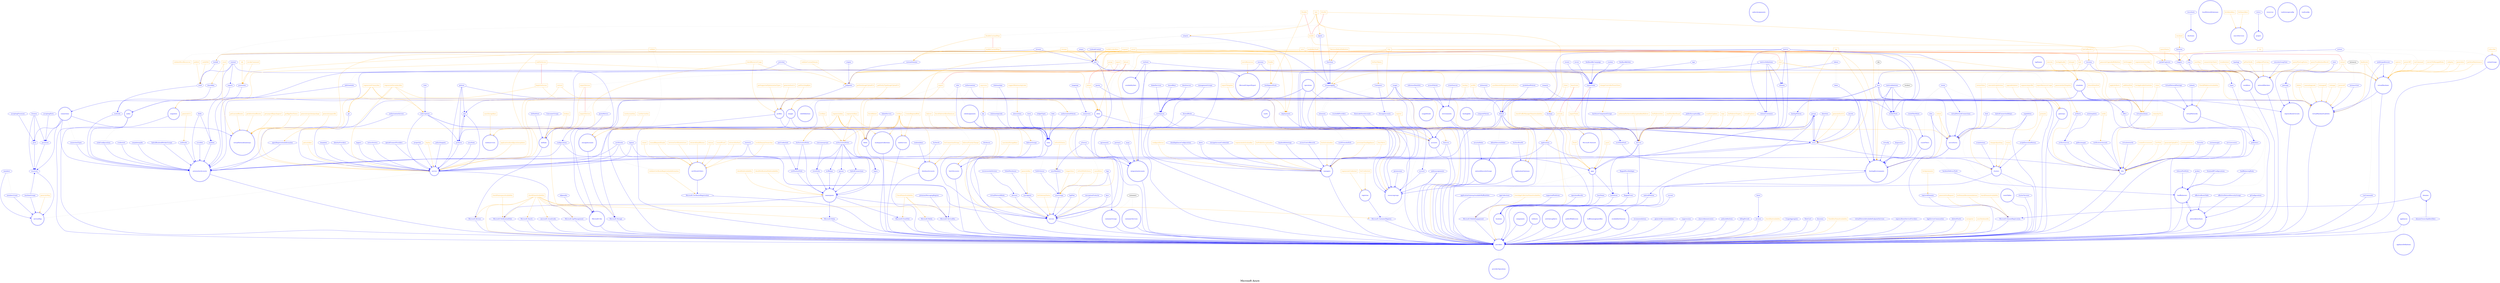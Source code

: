 digraph AllInOne_LexiconGraph {
graph[label="Microsoft Azure", fontsize=24]
splines=true
"providers" [color=blue, fontcolor=blue, shape=doublecircle]
"servers" [color=blue, fontcolor=blue, shape=doublecircle]
"service" [color=blue, fontcolor=blue, shape=doublecircle]
"components" [color=blue, fontcolor=blue, shape=doublecircle]
"webtests" [color=blue, fontcolor=blue, shape=doublecircle]
"actionGroups" [color=blue, fontcolor=blue, shape=doublecircle]
"activityLogAlerts" [color=blue, fontcolor=blue, shape=doublecircle]
"roleAssignments" [color=blue, fontcolor=blue, shape=doublecircle]
"policyAssignments" [color=blue, fontcolor=blue, shape=doublecircle]
"automationAccounts" [color=blue, fontcolor=blue, shape=doublecircle]
"batchAccounts" [color=blue, fontcolor=blue, shape=doublecircle]
"profiles" [color=blue, fontcolor=blue, shape=doublecircle]
"accounts" [color=blue, fontcolor=blue, shape=doublecircle]
"availabilitySets" [color=blue, fontcolor=blue, shape=doublecircle]
"virtualMachineScaleSets" [color=blue, fontcolor=blue, shape=doublecircle]
"virtualMachines" [color=blue, fontcolor=blue, shape=doublecircle]
"images" [color=blue, fontcolor=blue, shape=doublecircle]
"snapshots" [color=blue, fontcolor=blue, shape=doublecircle]
"disks" [color=blue, fontcolor=blue, shape=doublecircle]
"containerServices" [color=blue, fontcolor=blue, shape=doublecircle]
"containerGroups" [color=blue, fontcolor=blue, shape=doublecircle]
"registries" [color=blue, fontcolor=blue, shape=doublecircle]
"databaseAccounts" [color=blue, fontcolor=blue, shape=doublecircle]
"hubs" [color=blue, fontcolor=blue, shape=doublecircle]
"labs" [color=blue, fontcolor=blue, shape=doublecircle]
"schedules" [color=blue, fontcolor=blue, shape=doublecircle]
"dnsZones" [color=blue, fontcolor=blue, shape=doublecircle]
"applicationGateways" [color=blue, fontcolor=blue, shape=doublecircle]
"expressRouteCircuits" [color=blue, fontcolor=blue, shape=doublecircle]
"loadBalancers" [color=blue, fontcolor=blue, shape=doublecircle]
"networkInterfaces" [color=blue, fontcolor=blue, shape=doublecircle]
"networkSecurityGroups" [color=blue, fontcolor=blue, shape=doublecircle]
"networkWatchers" [color=blue, fontcolor=blue, shape=doublecircle]
"publicIPAddresses" [color=blue, fontcolor=blue, shape=doublecircle]
"routeFilters" [color=blue, fontcolor=blue, shape=doublecircle]
"routeTables" [color=blue, fontcolor=blue, shape=doublecircle]
"virtualNetworks" [color=blue, fontcolor=blue, shape=doublecircle]
"virtualNetworkGateways" [color=blue, fontcolor=blue, shape=doublecircle]
"connections" [color=blue, fontcolor=blue, shape=doublecircle]
"localNetworkGateways" [color=blue, fontcolor=blue, shape=doublecircle]
"trafficmanagerprofiles" [color=blue, fontcolor=blue, shape=doublecircle]
"namespaces" [color=blue, fontcolor=blue, shape=doublecircle]
"clusters" [color=blue, fontcolor=blue, shape=doublecircle]
"IotHubs" [color=blue, fontcolor=blue, shape=doublecircle]
"vaults" [color=blue, fontcolor=blue, shape=doublecircle]
"workflows" [color=blue, fontcolor=blue, shape=doublecircle]
"integrationAccounts" [color=blue, fontcolor=blue, shape=doublecircle]
"webServices" [color=blue, fontcolor=blue, shape=doublecircle]
"mediaservices" [color=blue, fontcolor=blue, shape=doublecircle]
"apps" [color=blue, fontcolor=blue, shape=doublecircle]
"workspaceCollections" [color=blue, fontcolor=blue, shape=doublecircle]
"Redis" [color=blue, fontcolor=blue, shape=doublecircle]
"availabilityStatuses" [color=blue, fontcolor=blue, shape=doublecircle]
"applianceDefinitions" [color=blue, fontcolor=blue, shape=doublecircle]
"appliances" [color=blue, fontcolor=blue, shape=doublecircle]
"searchServices" [color=blue, fontcolor=blue, shape=doublecircle]
"nodes" [color=blue, fontcolor=blue, shape=doublecircle]
"gateways" [color=blue, fontcolor=blue, shape=doublecircle]
"serviceMap" [color=blue, fontcolor=blue, shape=doublecircle]
"storageAccounts" [color=blue, fontcolor=blue, shape=doublecircle]
"Microsoft.ImportExport" [color=blue, fontcolor=blue, shape=doublecircle]
"managers" [color=blue, fontcolor=blue, shape=doublecircle]
"environments" [color=blue, fontcolor=blue, shape=doublecircle]
"project" [color=blue, fontcolor=blue, shape=doublecircle]
"certificateOrders" [color=blue, fontcolor=blue, shape=doublecircle]
"domains" [color=blue, fontcolor=blue, shape=doublecircle]
"hostingEnvironments" [color=blue, fontcolor=blue, shape=doublecircle]
"serverfarms" [color=blue, fontcolor=blue, shape=doublecircle]
"resources" [color=blue, fontcolor=blue, shape=doublecircle]
"resourcegroups" [color=blue, fontcolor=blue, shape=doublecircle]
"tagNames" [color=blue, fontcolor=blue, shape=doublecircle]
"operations" [color=blue, fontcolor=blue, shape=doublecircle]
"providerOperations" [color=blue, fontcolor=blue, shape=doublecircle]
"Microsoft.Cdn" [color=blue, fontcolor=blue, shape=doublecircle]
"locations" [color=blue, fontcolor=blue, shape=doublecircle]
"Microsoft.Network" [color=blue, fontcolor=blue, shape=doublecircle]
"roleDefinitions" [color=blue, fontcolor=blue, shape=doublecircle]
"usageDetails" [color=blue, fontcolor=blue, shape=doublecircle]
"vaultstorageconfig" [color=blue, fontcolor=blue, shape=doublecircle]
"vaultconfig" [color=blue, fontcolor=blue, shape=doublecircle]
"backupJobs" [color=blue, fontcolor=blue, shape=doublecircle]
"recommendations" -> "providers" [color=blue, fontcolor=blue, arrowhead=diamond, arrowtail=none]
"recommendations" [color=blue, fontcolor=blue, shape=ellipse]
"generateRecommendations" -> "providers" [color=blue, fontcolor=blue, arrowhead=diamond, arrowtail=none]
"generateRecommendations" [color=blue, fontcolor=blue, shape=ellipse]
"suppressions" -> "providers" [color=blue, fontcolor=blue, arrowhead=diamond, arrowtail=none]
"suppressions" [color=blue, fontcolor=blue, shape=ellipse]
"skus" -> "providers" [color=blue, fontcolor=blue, arrowhead=diamond, arrowtail=none]
"skus" [color=blue, fontcolor=blue, shape=ellipse]
"sku" -> "skus" [color=grey, fontcolor=grey, arrowhead=none, arrowtail=none, style=dashed]
"servers" -> "providers" [color=blue, fontcolor=blue, arrowhead=diamond, arrowtail=none]
"Microsoft.ApiManagement" -> "providers" [color=blue, fontcolor=blue, arrowhead=diamond, arrowtail=none]
"Microsoft.ApiManagement" [color=blue, fontcolor=blue, shape=ellipse]
"checkNameAvailability" [color=orange, fontcolor=orange, shape=box]
"checkNameAvailability" -> "Microsoft.ApiManagement" [color=orange, fontcolor=orange, arrowhead=diamond, arrowtail=none]
"service" -> "Microsoft.ApiManagement" [color=blue, fontcolor=blue, arrowhead=diamond, arrowtail=none]
"components" -> "providers" [color=blue, fontcolor=blue, arrowhead=diamond, arrowtail=none]
"webtests" -> "providers" [color=blue, fontcolor=blue, arrowhead=diamond, arrowtail=none]
"actionGroups" -> "providers" [color=blue, fontcolor=blue, arrowhead=diamond, arrowtail=none]
"actions" -> "actionGroups" [color=grey, fontcolor=grey, arrowhead=none, arrowtail=none, style=dashed]
"activityLogAlerts" -> "providers" [color=blue, fontcolor=blue, arrowhead=diamond, arrowtail=none]
"roleAssignments" -> "providers" [color=blue, fontcolor=blue, arrowhead=diamond, arrowtail=none]
"roles" -> "roleAssignments" [color=grey, fontcolor=grey, arrowhead=none, arrowtail=none, style=dashed]
"classicAdministrators" -> "providers" [color=blue, fontcolor=blue, arrowhead=diamond, arrowtail=none]
"classicAdministrators" [color=blue, fontcolor=blue, shape=ellipse]
"policydefinitions" -> "providers" [color=blue, fontcolor=blue, arrowhead=diamond, arrowtail=none]
"policydefinitions" [color=blue, fontcolor=blue, shape=ellipse]
"policyassignments" -> "providers" [color=blue, fontcolor=blue, arrowhead=diamond, arrowtail=none]
"policyassignments" [color=blue, fontcolor=blue, shape=ellipse]
"automationAccounts" -> "providers" [color=blue, fontcolor=blue, arrowhead=diamond, arrowtail=none]
"batchAccounts" -> "providers" [color=blue, fontcolor=blue, arrowhead=diamond, arrowtail=none]
"quotas" -> "providers" [color=blue, fontcolor=blue, arrowhead=diamond, arrowtail=none]
"quotas" [color=blue, fontcolor=blue, shape=ellipse]
"checkNameAvailability" -> "providers" [color=orange, fontcolor=orange, arrowhead=diamond, arrowtail=none]
"billingPeriods" -> "providers" [color=blue, fontcolor=blue, arrowhead=diamond, arrowtail=none]
"billingPeriods" [color=blue, fontcolor=blue, shape=ellipse]
"invoices" -> "providers" [color=blue, fontcolor=blue, arrowhead=diamond, arrowtail=none]
"invoices" [color=blue, fontcolor=blue, shape=ellipse]
"latest" -> "invoices" [color=blue, fontcolor=blue, arrowhead=diamond, arrowtail=none]
"latest" [color=blue, fontcolor=blue, shape=ellipse]
"Microsoft.Cdn" -> "providers" [color=blue, fontcolor=blue, arrowhead=diamond, arrowtail=none]
"checkResourceUsage" [color=orange, fontcolor=orange, shape=box]
"checkResourceUsage" -> "Microsoft.Cdn" [color=orange, fontcolor=orange, arrowhead=diamond, arrowtail=none]
"profiles" -> "Microsoft.Cdn" [color=blue, fontcolor=blue, arrowhead=diamond, arrowtail=none]
"profile" -> "profiles" [color=grey, fontcolor=grey, arrowhead=none, arrowtail=none, style=dashed]
"accounts" -> "providers" [color=blue, fontcolor=blue, arrowhead=diamond, arrowtail=none]
"account" -> "accounts" [color=grey, fontcolor=grey, arrowhead=none, arrowtail=none, style=dashed]
"checkSkuAvailability" [color=orange, fontcolor=orange, shape=box]
"checkSkuAvailability" -> "providers" [color=orange, fontcolor=orange, arrowhead=diamond, arrowtail=none]
"UsageAggregates" -> "providers" [color=blue, fontcolor=blue, arrowhead=diamond, arrowtail=none]
"UsageAggregates" [color=blue, fontcolor=blue, shape=ellipse]
"RateCard" -> "providers" [color=blue, fontcolor=blue, arrowhead=diamond, arrowtail=none]
"RateCard" [color=blue, fontcolor=blue, shape=ellipse]
"virtualMachines" -> "providers" [color=blue, fontcolor=blue, arrowhead=diamond, arrowtail=none]
"publishers" -> "providers" [color=blue, fontcolor=blue, arrowhead=diamond, arrowtail=none]
"publishers" [color=blue, fontcolor=blue, shape=ellipse]
"types" -> "publishers" [color=blue, fontcolor=blue, arrowhead=diamond, arrowtail=none]
"types" [color=blue, fontcolor=blue, shape=ellipse]
"versions" -> "types" [color=blue, fontcolor=blue, arrowhead=diamond, arrowtail=none]
"versions" [color=blue, fontcolor=blue, shape=ellipse]
"offers" -> "publishers" [color=blue, fontcolor=blue, arrowhead=diamond, arrowtail=none]
"offers" [color=blue, fontcolor=blue, shape=ellipse]
"skus" -> "offers" [color=blue, fontcolor=blue, arrowhead=diamond, arrowtail=none]
"versions" -> "skus" [color=blue, fontcolor=blue, arrowhead=diamond, arrowtail=none]
"vmSizes" -> "providers" [color=blue, fontcolor=blue, arrowhead=diamond, arrowtail=none]
"vmSizes" [color=blue, fontcolor=blue, shape=ellipse]
"usages" -> "providers" [color=blue, fontcolor=blue, arrowhead=diamond, arrowtail=none]
"usages" [color=blue, fontcolor=blue, shape=ellipse]
"runCommands" -> "providers" [color=blue, fontcolor=blue, arrowhead=diamond, arrowtail=none]
"runCommands" [color=blue, fontcolor=blue, shape=ellipse]
"run" -> "runCommands" [color=grey, fontcolor=grey, arrowhead=none, arrowtail=none, style=dashed]
"images" -> "providers" [color=blue, fontcolor=blue, arrowhead=diamond, arrowtail=none]
"virtualMachineScaleSets" -> "providers" [color=blue, fontcolor=blue, arrowhead=diamond, arrowtail=none]
"snapshots" -> "providers" [color=blue, fontcolor=blue, arrowhead=diamond, arrowtail=none]
"disks" -> "providers" [color=blue, fontcolor=blue, arrowhead=diamond, arrowtail=none]
"containerServices" -> "providers" [color=blue, fontcolor=blue, arrowhead=diamond, arrowtail=none]
"containers" -> "containerServices" [color=grey, fontcolor=grey, arrowhead=none, arrowtail=none, style=dashed]
"containerGroups" -> "providers" [color=blue, fontcolor=blue, arrowhead=diamond, arrowtail=none]
"containers" -> "containerGroups" [color=grey, fontcolor=grey, arrowhead=none, arrowtail=none, style=dashed]
"Microsoft.ContainerRegistry" -> "providers" [color=blue, fontcolor=blue, arrowhead=diamond, arrowtail=none]
"Microsoft.ContainerRegistry" [color=blue, fontcolor=blue, shape=ellipse]
"Containers" -> "Microsoft.ContainerRegistry" [color=grey, fontcolor=grey, arrowhead=none, arrowtail=none, style=dashed]
"registries" -> "Microsoft.ContainerRegistry" [color=blue, fontcolor=blue, arrowhead=diamond, arrowtail=none]
"checkNameAvailability" -> "Microsoft.ContainerRegistry" [color=orange, fontcolor=orange, arrowhead=diamond, arrowtail=none]
"databaseAccounts" -> "providers" [color=blue, fontcolor=blue, arrowhead=diamond, arrowtail=none]
"databases" -> "databaseAccounts" [color=grey, fontcolor=grey, arrowhead=none, arrowtail=none, style=dashed]
"hubs" -> "providers" [color=blue, fontcolor=blue, arrowhead=diamond, arrowtail=none]
"labs" -> "providers" [color=blue, fontcolor=blue, arrowhead=diamond, arrowtail=none]
"schedules" -> "providers" [color=blue, fontcolor=blue, arrowhead=diamond, arrowtail=none]
"dnszones" -> "providers" [color=blue, fontcolor=blue, arrowhead=diamond, arrowtail=none]
"dnszones" [color=blue, fontcolor=blue, shape=ellipse]
"applicationGateways" -> "providers" [color=blue, fontcolor=blue, arrowhead=diamond, arrowtail=none]
"applications" -> "applicationGateways" [color=grey, fontcolor=grey, arrowhead=none, arrowtail=none, style=dashed]
"default" -> "providers" [color=blue, fontcolor=blue, arrowhead=diamond, arrowtail=none]
"default" [color=blue, fontcolor=blue, shape=ellipse]
"predefinedPolicies" -> "default" [color=blue, fontcolor=blue, arrowhead=diamond, arrowtail=none]
"predefinedPolicies" [color=blue, fontcolor=blue, shape=ellipse]
"applicationGatewayAvailableWafRuleSets" -> "providers" [color=blue, fontcolor=blue, arrowhead=diamond, arrowtail=none]
"applicationGatewayAvailableWafRuleSets" [color=blue, fontcolor=blue, shape=ellipse]
"applications" -> "applicationGatewayAvailableWafRuleSets" [color=grey, fontcolor=grey, arrowhead=none, arrowtail=none, style=dashed]
"CheckDnsNameAvailability" [color=orange, fontcolor=orange, shape=box]
"CheckDnsNameAvailability" -> "providers" [color=orange, fontcolor=orange, arrowhead=diamond, arrowtail=none]
"virtualNetworkAvailableEndpointServices" -> "providers" [color=blue, fontcolor=blue, arrowhead=diamond, arrowtail=none]
"virtualNetworkAvailableEndpointServices" [color=blue, fontcolor=blue, shape=ellipse]
"expressRouteServiceProviders" -> "providers" [color=blue, fontcolor=blue, arrowhead=diamond, arrowtail=none]
"expressRouteServiceProviders" [color=blue, fontcolor=blue, shape=ellipse]
"expressRouteCircuits" -> "providers" [color=blue, fontcolor=blue, arrowhead=diamond, arrowtail=none]
"loadBalancers" -> "providers" [color=blue, fontcolor=blue, arrowhead=diamond, arrowtail=none]
"load" -> "loadBalancers" [color=grey, fontcolor=grey, arrowhead=none, arrowtail=none, style=dashed]
"networkInterfaces" -> "providers" [color=blue, fontcolor=blue, arrowhead=diamond, arrowtail=none]
"networkSecurityGroups" -> "providers" [color=blue, fontcolor=blue, arrowhead=diamond, arrowtail=none]
"networkWatchers" -> "providers" [color=blue, fontcolor=blue, arrowhead=diamond, arrowtail=none]
"publicIPAddresses" -> "providers" [color=blue, fontcolor=blue, arrowhead=diamond, arrowtail=none]
"routeFilters" -> "providers" [color=blue, fontcolor=blue, arrowhead=diamond, arrowtail=none]
"routes" -> "routeFilters" [color=grey, fontcolor=grey, arrowhead=none, arrowtail=none, style=dashed]
"routeTables" -> "providers" [color=blue, fontcolor=blue, arrowhead=diamond, arrowtail=none]
"routes" -> "routeTables" [color=grey, fontcolor=grey, arrowhead=none, arrowtail=none, style=dashed]
"bgpServiceCommunities" -> "providers" [color=blue, fontcolor=blue, arrowhead=diamond, arrowtail=none]
"bgpServiceCommunities" [color=blue, fontcolor=blue, shape=ellipse]
"virtualNetworks" -> "providers" [color=blue, fontcolor=blue, arrowhead=diamond, arrowtail=none]
"trafficmanagerprofiles" -> "providers" [color=blue, fontcolor=blue, arrowhead=diamond, arrowtail=none]
"Microsoft.EventHub" -> "providers" [color=blue, fontcolor=blue, arrowhead=diamond, arrowtail=none]
"Microsoft.EventHub" [color=blue, fontcolor=blue, shape=ellipse]
"namespaces" -> "Microsoft.EventHub" [color=blue, fontcolor=blue, arrowhead=diamond, arrowtail=none]
"CheckNameAvailability" [color=orange, fontcolor=orange, shape=box]
"CheckNameAvailability" -> "Microsoft.EventHub" [color=orange, fontcolor=orange, arrowhead=diamond, arrowtail=none]
"capabilities" -> "providers" [color=blue, fontcolor=blue, arrowhead=diamond, arrowtail=none]
"capabilities" [color=blue, fontcolor=blue, shape=ellipse]
"clusters" -> "providers" [color=blue, fontcolor=blue, arrowhead=diamond, arrowtail=none]
"Microsoft.Devices" -> "providers" [color=blue, fontcolor=blue, arrowhead=diamond, arrowtail=none]
"Microsoft.Devices" [color=blue, fontcolor=blue, shape=ellipse]
"IotHubs" -> "Microsoft.Devices" [color=blue, fontcolor=blue, arrowhead=diamond, arrowtail=none]
"checkNameAvailability" -> "Microsoft.Devices" [color=orange, fontcolor=orange, arrowhead=diamond, arrowtail=none]
"purge" [color=orange, fontcolor=orange, shape=box]
"purge" -> "providers" [color=orange, fontcolor=orange, arrowhead=diamond, arrowtail=none]
"deletedVaults" -> "providers" [color=blue, fontcolor=blue, arrowhead=diamond, arrowtail=none]
"deletedVaults" [color=blue, fontcolor=blue, shape=ellipse]
"workflows" -> "providers" [color=blue, fontcolor=blue, arrowhead=diamond, arrowtail=none]
"integrationAccounts" -> "providers" [color=blue, fontcolor=blue, arrowhead=diamond, arrowtail=none]
"webServices" -> "providers" [color=blue, fontcolor=blue, arrowhead=diamond, arrowtail=none]
"Microsoft.Media" -> "providers" [color=blue, fontcolor=blue, arrowhead=diamond, arrowtail=none]
"Microsoft.Media" [color=blue, fontcolor=blue, shape=ellipse]
"CheckNameAvailability" -> "Microsoft.Media" [color=orange, fontcolor=orange, arrowhead=diamond, arrowtail=none]
"Microsoft.MobileEngagement" -> "providers" [color=blue, fontcolor=blue, arrowhead=diamond, arrowtail=none]
"Microsoft.MobileEngagement" [color=blue, fontcolor=blue, shape=ellipse]
"supportedPlatforms" -> "Microsoft.MobileEngagement" [color=blue, fontcolor=blue, arrowhead=diamond, arrowtail=none]
"supportedPlatforms" [color=blue, fontcolor=blue, shape=ellipse]
"appCollections" -> "Microsoft.MobileEngagement" [color=blue, fontcolor=blue, arrowhead=diamond, arrowtail=none]
"appCollections" [color=blue, fontcolor=blue, shape=ellipse]
"apps" -> "appCollections" [color=grey, fontcolor=grey, arrowhead=none, arrowtail=none, style=dashed]
"checkAppCollectionNameAvailability" [color=orange, fontcolor=orange, shape=box]
"checkAppCollectionNameAvailability" -> "Microsoft.MobileEngagement" [color=orange, fontcolor=orange, arrowhead=diamond, arrowtail=none]
"Microsoft.NotificationHubs" -> "providers" [color=blue, fontcolor=blue, arrowhead=diamond, arrowtail=none]
"Microsoft.NotificationHubs" [color=blue, fontcolor=blue, shape=ellipse]
"checkNameAvailability" -> "Microsoft.NotificationHubs" [color=orange, fontcolor=orange, arrowhead=diamond, arrowtail=none]
"namespaces" -> "Microsoft.NotificationHubs" [color=blue, fontcolor=blue, arrowhead=diamond, arrowtail=none]
"checkNamespaceAvailability" [color=orange, fontcolor=orange, shape=box]
"checkNamespaceAvailability" -> "Microsoft.NotificationHubs" [color=orange, fontcolor=orange, arrowhead=diamond, arrowtail=none]
"workspaces" -> "providers" [color=blue, fontcolor=blue, arrowhead=diamond, arrowtail=none]
"workspaces" [color=blue, fontcolor=blue, shape=ellipse]
"workspaceCollections" -> "providers" [color=blue, fontcolor=blue, arrowhead=diamond, arrowtail=none]
"workspaces" -> "workspaceCollections" [color=grey, fontcolor=grey, arrowhead=none, arrowtail=none, style=dashed]
"Redis" -> "providers" [color=blue, fontcolor=blue, arrowhead=diamond, arrowtail=none]
"Microsoft.Relay" -> "providers" [color=blue, fontcolor=blue, arrowhead=diamond, arrowtail=none]
"Microsoft.Relay" [color=blue, fontcolor=blue, shape=ellipse]
"checkNameAvailability" -> "Microsoft.Relay" [color=orange, fontcolor=orange, arrowhead=diamond, arrowtail=none]
"namespaces" -> "Microsoft.Relay" [color=blue, fontcolor=blue, arrowhead=diamond, arrowtail=none]
"availabilityStatuses" -> "providers" [color=blue, fontcolor=blue, arrowhead=diamond, arrowtail=none]
"features" -> "providers" [color=blue, fontcolor=blue, arrowhead=diamond, arrowtail=none]
"features" [color=blue, fontcolor=blue, shape=ellipse]
"register" [color=orange, fontcolor=orange, shape=box]
"register" -> "features" [color=orange, fontcolor=orange, arrowhead=diamond, arrowtail=none]
"register" -> "providers" [color=orange, fontcolor=orange, arrowhead=diamond, arrowtail=none]
"unregister" [color=orange, fontcolor=orange, shape=box]
"unregister" -> "providers" [color=orange, fontcolor=orange, arrowhead=diamond, arrowtail=none]
"appliances" -> "providers" [color=blue, fontcolor=blue, arrowhead=diamond, arrowtail=none]
"Microsoft.Search" -> "providers" [color=blue, fontcolor=blue, arrowhead=diamond, arrowtail=none]
"Microsoft.Search" [color=blue, fontcolor=blue, shape=ellipse]
"checkNameAvailability" -> "Microsoft.Search" [color=orange, fontcolor=orange, arrowhead=diamond, arrowtail=none]
"gateways" -> "providers" [color=blue, fontcolor=blue, arrowhead=diamond, arrowtail=none]
"nodes" -> "providers" [color=blue, fontcolor=blue, arrowhead=diamond, arrowtail=none]
"Microsoft.ServiceBus" -> "providers" [color=blue, fontcolor=blue, arrowhead=diamond, arrowtail=none]
"Microsoft.ServiceBus" [color=blue, fontcolor=blue, shape=ellipse]
"namespaces" -> "Microsoft.ServiceBus" [color=blue, fontcolor=blue, arrowhead=diamond, arrowtail=none]
"premiumMessagingRegions" -> "Microsoft.ServiceBus" [color=blue, fontcolor=blue, arrowhead=diamond, arrowtail=none]
"premiumMessagingRegions" [color=blue, fontcolor=blue, shape=ellipse]
"CheckNameAvailability" -> "Microsoft.ServiceBus" [color=orange, fontcolor=orange, arrowhead=diamond, arrowtail=none]
"regions" -> "Microsoft.ServiceBus" [color=blue, fontcolor=blue, arrowhead=diamond, arrowtail=none]
"regions" [color=blue, fontcolor=blue, shape=ellipse]
"clusterVersions" -> "providers" [color=blue, fontcolor=blue, arrowhead=diamond, arrowtail=none]
"clusterVersions" [color=blue, fontcolor=blue, shape=ellipse]
"clusters" -> "clusterVersions" [color=grey, fontcolor=grey, arrowhead=none, arrowtail=none, style=dashed]
"syncDatabaseIds" [color=orange, fontcolor=orange, shape=box]
"syncDatabaseIds" -> "providers" [color=orange, fontcolor=orange, arrowhead=diamond, arrowtail=none]
"Microsoft.Storage" -> "providers" [color=blue, fontcolor=blue, arrowhead=diamond, arrowtail=none]
"Microsoft.Storage" [color=blue, fontcolor=blue, shape=ellipse]
"usages" -> "Microsoft.Storage" [color=blue, fontcolor=blue, arrowhead=diamond, arrowtail=none]
"checkNameAvailability" -> "Microsoft.Storage" [color=orange, fontcolor=orange, arrowhead=diamond, arrowtail=none]
"storageAccounts" -> "Microsoft.Storage" [color=blue, fontcolor=blue, arrowhead=diamond, arrowtail=none]
"jobs" -> "providers" [color=blue, fontcolor=blue, arrowhead=diamond, arrowtail=none]
"jobs" [color=blue, fontcolor=blue, shape=ellipse]
"managers" -> "providers" [color=blue, fontcolor=blue, arrowhead=diamond, arrowtail=none]
"streamingjobs" -> "providers" [color=blue, fontcolor=blue, arrowhead=diamond, arrowtail=none]
"streamingjobs" [color=blue, fontcolor=blue, shape=ellipse]
"environments" -> "providers" [color=blue, fontcolor=blue, arrowhead=diamond, arrowtail=none]
"microsoft.visualstudio" -> "providers" [color=blue, fontcolor=blue, arrowhead=diamond, arrowtail=none]
"microsoft.visualstudio" [color=blue, fontcolor=blue, shape=ellipse]
"checkNameAvailability" -> "microsoft.visualstudio" [color=orange, fontcolor=orange, arrowhead=diamond, arrowtail=none]
"Microsoft.CertificateRegistration" -> "providers" [color=blue, fontcolor=blue, arrowhead=diamond, arrowtail=none]
"Microsoft.CertificateRegistration" [color=blue, fontcolor=blue, shape=ellipse]
"certificateOrders" -> "Microsoft.CertificateRegistration" [color=blue, fontcolor=blue, arrowhead=diamond, arrowtail=none]
"certificates" -> "certificateOrders" [color=grey, fontcolor=grey, arrowhead=none, arrowtail=none, style=dashed]
"validateCertificateRegistrationInformation" [color=orange, fontcolor=orange, shape=box]
"validateCertificateRegistrationInformation" -> "Microsoft.CertificateRegistration" [color=orange, fontcolor=orange, arrowhead=diamond, arrowtail=none]
"validate" -> "validateCertificateRegistrationInformation" [color=grey, fontcolor=grey, arrowhead=none, arrowtail=none, style=dashed]
"Microsoft.DomainRegistration" -> "providers" [color=blue, fontcolor=blue, arrowhead=diamond, arrowtail=none]
"Microsoft.DomainRegistration" [color=blue, fontcolor=blue, shape=ellipse]
"domains" -> "Microsoft.DomainRegistration" [color=blue, fontcolor=blue, arrowhead=diamond, arrowtail=none]
"checkDomainAvailability" [color=orange, fontcolor=orange, shape=box]
"checkDomainAvailability" -> "Microsoft.DomainRegistration" [color=orange, fontcolor=orange, arrowhead=diamond, arrowtail=none]
"generateSsoRequest" [color=orange, fontcolor=orange, shape=box]
"generateSsoRequest" -> "Microsoft.DomainRegistration" [color=orange, fontcolor=orange, arrowhead=diamond, arrowtail=none]
"listDomainRecommendations" [color=orange, fontcolor=orange, shape=box]
"listDomainRecommendations" -> "Microsoft.DomainRegistration" [color=orange, fontcolor=orange, arrowhead=diamond, arrowtail=none]
"topLevelDomains" -> "Microsoft.DomainRegistration" [color=blue, fontcolor=blue, arrowhead=diamond, arrowtail=none]
"topLevelDomains" [color=blue, fontcolor=blue, shape=ellipse]
"listAgreements" [color=orange, fontcolor=orange, shape=box]
"listAgreements" -> "topLevelDomains" [color=orange, fontcolor=orange, arrowhead=diamond, arrowtail=none]
"hostingEnvironments" -> "providers" [color=blue, fontcolor=blue, arrowhead=diamond, arrowtail=none]
"serverfarms" -> "providers" [color=blue, fontcolor=blue, arrowhead=diamond, arrowtail=none]
"listGatewayStatus" [color=orange, fontcolor=orange, shape=box]
"listGatewayStatus" -> "servers" [color=orange, fontcolor=orange, arrowhead=diamond, arrowtail=none]
"suspend" [color=orange, fontcolor=orange, shape=box]
"suspend" -> "servers" [color=orange, fontcolor=orange, arrowhead=diamond, arrowtail=none]
"skus" -> "servers" [color=blue, fontcolor=blue, arrowhead=diamond, arrowtail=none]
"resume" [color=orange, fontcolor=orange, shape=box]
"resume" -> "servers" [color=orange, fontcolor=orange, arrowhead=diamond, arrowtail=none]
"regions" -> "service" [color=blue, fontcolor=blue, arrowhead=diamond, arrowtail=none]
"policySnippets" -> "service" [color=blue, fontcolor=blue, arrowhead=diamond, arrowtail=none]
"policySnippets" [color=blue, fontcolor=blue, shape=ellipse]
"policies" -> "service" [color=blue, fontcolor=blue, arrowhead=diamond, arrowtail=none]
"policies" [color=blue, fontcolor=blue, shape=ellipse]
"apis" -> "service" [color=blue, fontcolor=blue, arrowhead=diamond, arrowtail=none]
"apis" [color=blue, fontcolor=blue, shape=ellipse]
"operations" -> "apis" [color=blue, fontcolor=blue, arrowhead=diamond, arrowtail=none]
"policies" -> "apis" [color=blue, fontcolor=blue, arrowhead=diamond, arrowtail=none]
"products" -> "apis" [color=blue, fontcolor=blue, arrowhead=diamond, arrowtail=none]
"products" [color=blue, fontcolor=blue, shape=ellipse]
"authorizationServers" -> "service" [color=blue, fontcolor=blue, arrowhead=diamond, arrowtail=none]
"authorizationServers" [color=blue, fontcolor=blue, shape=ellipse]
"authorizations" -> "authorizationServers" [color=grey, fontcolor=grey, arrowhead=none, arrowtail=none, style=dashed]
"backends" -> "service" [color=blue, fontcolor=blue, arrowhead=diamond, arrowtail=none]
"backends" [color=blue, fontcolor=blue, shape=ellipse]
"certificates" -> "service" [color=blue, fontcolor=blue, arrowhead=diamond, arrowtail=none]
"certificates" [color=blue, fontcolor=blue, shape=ellipse]
"applynetworkconfigurationupdates" [color=orange, fontcolor=orange, shape=box]
"applynetworkconfigurationupdates" -> "service" [color=orange, fontcolor=orange, arrowhead=diamond, arrowtail=none]
"restore" [color=orange, fontcolor=orange, shape=box]
"restore" -> "service" [color=orange, fontcolor=orange, arrowhead=diamond, arrowtail=none]
"backup" [color=orange, fontcolor=orange, shape=box]
"backup" -> "service" [color=orange, fontcolor=orange, arrowhead=diamond, arrowtail=none]
"getssotoken" [color=orange, fontcolor=orange, shape=box]
"getssotoken" -> "service" [color=orange, fontcolor=orange, arrowhead=diamond, arrowtail=none]
"templates" -> "service" [color=blue, fontcolor=blue, arrowhead=diamond, arrowtail=none]
"templates" [color=blue, fontcolor=blue, shape=ellipse]
"groups" -> "service" [color=blue, fontcolor=blue, arrowhead=diamond, arrowtail=none]
"groups" [color=blue, fontcolor=blue, shape=ellipse]
"users" -> "groups" [color=blue, fontcolor=blue, arrowhead=diamond, arrowtail=none]
"users" [color=blue, fontcolor=blue, shape=ellipse]
"identityProviders" -> "service" [color=blue, fontcolor=blue, arrowhead=diamond, arrowtail=none]
"identityProviders" [color=blue, fontcolor=blue, shape=ellipse]
"loggers" -> "service" [color=blue, fontcolor=blue, arrowhead=diamond, arrowtail=none]
"loggers" [color=blue, fontcolor=blue, shape=ellipse]
"networkstatus" -> "service" [color=blue, fontcolor=blue, arrowhead=diamond, arrowtail=none]
"networkstatus" [color=blue, fontcolor=blue, shape=ellipse]
"openidConnectProviders" -> "service" [color=blue, fontcolor=blue, arrowhead=diamond, arrowtail=none]
"openidConnectProviders" [color=blue, fontcolor=blue, shape=ellipse]
"products" -> "service" [color=blue, fontcolor=blue, arrowhead=diamond, arrowtail=none]
"groups" -> "products" [color=blue, fontcolor=blue, arrowhead=diamond, arrowtail=none]
"policies" -> "products" [color=blue, fontcolor=blue, arrowhead=diamond, arrowtail=none]
"subscriptions" -> "products" [color=blue, fontcolor=blue, arrowhead=diamond, arrowtail=none]
"subscriptions" [color=blue, fontcolor=blue, shape=ellipse]
"apis" -> "products" [color=blue, fontcolor=blue, arrowhead=diamond, arrowtail=none]
"properties" -> "service" [color=blue, fontcolor=blue, arrowhead=diamond, arrowtail=none]
"properties" [color=blue, fontcolor=blue, shape=ellipse]
"subscriptions" -> "service" [color=blue, fontcolor=blue, arrowhead=diamond, arrowtail=none]
"regenerateSecondaryKey" [color=orange, fontcolor=orange, shape=box]
"regenerateSecondaryKey" -> "subscriptions" [color=orange, fontcolor=orange, arrowhead=diamond, arrowtail=none]
"regeneratePrimaryKey" [color=orange, fontcolor=orange, shape=box]
"regeneratePrimaryKey" -> "subscriptions" [color=orange, fontcolor=orange, arrowhead=diamond, arrowtail=none]
"regenerateSecondaryKey" -> "service" [color=orange, fontcolor=orange, arrowhead=diamond, arrowtail=none]
"git" -> "service" [color=blue, fontcolor=blue, arrowhead=diamond, arrowtail=none]
"git" [color=blue, fontcolor=blue, shape=ellipse]
"regeneratePrimaryKey" -> "git" [color=orange, fontcolor=orange, arrowhead=diamond, arrowtail=none]
"regenerateSecondaryKey" -> "git" [color=orange, fontcolor=orange, arrowhead=diamond, arrowtail=none]
"regeneratePrimaryKey" -> "service" [color=orange, fontcolor=orange, arrowhead=diamond, arrowtail=none]
"deploy" [color=orange, fontcolor=orange, shape=box]
"deploy" -> "service" [color=orange, fontcolor=orange, arrowhead=diamond, arrowtail=none]
"validate" [color=orange, fontcolor=orange, shape=box]
"validate" -> "service" [color=orange, fontcolor=orange, arrowhead=diamond, arrowtail=none]
"save" [color=orange, fontcolor=orange, shape=box]
"save" -> "service" [color=orange, fontcolor=orange, arrowhead=diamond, arrowtail=none]
"syncState" -> "service" [color=blue, fontcolor=blue, arrowhead=diamond, arrowtail=none]
"syncState" [color=blue, fontcolor=blue, shape=ellipse]
"users" -> "service" [color=blue, fontcolor=blue, arrowhead=diamond, arrowtail=none]
"token" -> "users" [color=blue, fontcolor=blue, arrowhead=diamond, arrowtail=none]
"token" [color=blue, fontcolor=blue, shape=ellipse]
"tokens" -> "token" [color=grey, fontcolor=grey, arrowhead=none, arrowtail=none, style=dashed]
"groups" -> "users" [color=blue, fontcolor=blue, arrowhead=diamond, arrowtail=none]
"identities" -> "users" [color=blue, fontcolor=blue, arrowhead=diamond, arrowtail=none]
"identities" [color=blue, fontcolor=blue, shape=ellipse]
"subscriptions" -> "users" [color=blue, fontcolor=blue, arrowhead=diamond, arrowtail=none]
"generateSsoUrl" [color=orange, fontcolor=orange, shape=box]
"generateSsoUrl" -> "users" [color=orange, fontcolor=orange, arrowhead=diamond, arrowtail=none]
"subscribe" [color=orange, fontcolor=orange, shape=box]
"subscribe" -> "actionGroups" [color=orange, fontcolor=orange, arrowhead=diamond, arrowtail=none]
"statistics" -> "automationAccounts" [color=blue, fontcolor=blue, arrowhead=diamond, arrowtail=none]
"statistics" [color=blue, fontcolor=blue, shape=ellipse]
"usages" -> "automationAccounts" [color=blue, fontcolor=blue, arrowhead=diamond, arrowtail=none]
"certificates" -> "automationAccounts" [color=blue, fontcolor=blue, arrowhead=diamond, arrowtail=none]
"connections" -> "automationAccounts" [color=blue, fontcolor=blue, arrowhead=diamond, arrowtail=none]
"connectionTypes" -> "automationAccounts" [color=blue, fontcolor=blue, arrowhead=diamond, arrowtail=none]
"connectionTypes" [color=blue, fontcolor=blue, shape=ellipse]
"connections" -> "connectionTypes" [color=grey, fontcolor=grey, arrowhead=none, arrowtail=none, style=dashed]
"credentials" -> "automationAccounts" [color=blue, fontcolor=blue, arrowhead=diamond, arrowtail=none]
"credentials" [color=blue, fontcolor=blue, shape=ellipse]
"compilationjobs" -> "automationAccounts" [color=blue, fontcolor=blue, arrowhead=diamond, arrowtail=none]
"compilationjobs" [color=blue, fontcolor=blue, shape=ellipse]
"configurations" -> "automationAccounts" [color=blue, fontcolor=blue, arrowhead=diamond, arrowtail=none]
"configurations" [color=blue, fontcolor=blue, shape=ellipse]
"content" -> "configurations" [color=blue, fontcolor=blue, arrowhead=diamond, arrowtail=none]
"content" [color=blue, fontcolor=blue, shape=ellipse]
"nodes" -> "automationAccounts" [color=blue, fontcolor=blue, arrowhead=diamond, arrowtail=none]
"reports" -> "nodes" [color=blue, fontcolor=blue, arrowhead=diamond, arrowtail=none]
"reports" [color=blue, fontcolor=blue, shape=ellipse]
"content" -> "reports" [color=blue, fontcolor=blue, arrowhead=diamond, arrowtail=none]
"agentRegistrationInformation" -> "automationAccounts" [color=blue, fontcolor=blue, arrowhead=diamond, arrowtail=none]
"agentRegistrationInformation" [color=blue, fontcolor=blue, shape=ellipse]
"regenerateKey" [color=orange, fontcolor=orange, shape=box]
"regenerateKey" -> "agentRegistrationInformation" [color=orange, fontcolor=orange, arrowhead=diamond, arrowtail=none]
"nodeConfigurations" -> "automationAccounts" [color=blue, fontcolor=blue, arrowhead=diamond, arrowtail=none]
"nodeConfigurations" [color=blue, fontcolor=blue, shape=ellipse]
"nodes" -> "nodeConfigurations" [color=grey, fontcolor=grey, arrowhead=none, arrowtail=none, style=dashed]
"hybridRunbookWorkerGroups" -> "automationAccounts" [color=blue, fontcolor=blue, arrowhead=diamond, arrowtail=none]
"hybridRunbookWorkerGroups" [color=blue, fontcolor=blue, shape=ellipse]
"jobs" -> "automationAccounts" [color=blue, fontcolor=blue, arrowhead=diamond, arrowtail=none]
"suspend" -> "jobs" [color=orange, fontcolor=orange, arrowhead=diamond, arrowtail=none]
"output" -> "jobs" [color=blue, fontcolor=blue, arrowhead=diamond, arrowtail=none]
"output" [color=blue, fontcolor=blue, shape=ellipse]
"outputs" -> "output" [color=grey, fontcolor=grey, arrowhead=none, arrowtail=none, style=dashed]
"streams" -> "jobs" [color=blue, fontcolor=blue, arrowhead=diamond, arrowtail=none]
"streams" [color=blue, fontcolor=blue, shape=ellipse]
"stop" [color=orange, fontcolor=orange, shape=box]
"stop" -> "jobs" [color=orange, fontcolor=orange, arrowhead=diamond, arrowtail=none]
"resume" -> "jobs" [color=orange, fontcolor=orange, arrowhead=diamond, arrowtail=none]
"runbookContent" -> "jobs" [color=blue, fontcolor=blue, arrowhead=diamond, arrowtail=none]
"runbookContent" [color=blue, fontcolor=blue, shape=ellipse]
"jobSchedules" -> "automationAccounts" [color=blue, fontcolor=blue, arrowhead=diamond, arrowtail=none]
"jobSchedules" [color=blue, fontcolor=blue, shape=ellipse]
"jobs" -> "jobSchedules" [color=grey, fontcolor=grey, arrowhead=none, arrowtail=none, style=dashed]
"modules" -> "automationAccounts" [color=blue, fontcolor=blue, arrowhead=diamond, arrowtail=none]
"modules" [color=blue, fontcolor=blue, shape=ellipse]
"fields" -> "modules" [color=blue, fontcolor=blue, arrowhead=diamond, arrowtail=none]
"fields" [color=blue, fontcolor=blue, shape=ellipse]
"activities" -> "modules" [color=blue, fontcolor=blue, arrowhead=diamond, arrowtail=none]
"activities" [color=blue, fontcolor=blue, shape=ellipse]
"fields" -> "automationAccounts" [color=blue, fontcolor=blue, arrowhead=diamond, arrowtail=none]
"runbooks" -> "automationAccounts" [color=blue, fontcolor=blue, arrowhead=diamond, arrowtail=none]
"runbooks" [color=blue, fontcolor=blue, shape=ellipse]
"draft" -> "runbooks" [color=blue, fontcolor=blue, arrowhead=diamond, arrowtail=none]
"draft" [color=blue, fontcolor=blue, shape=ellipse]
"testJob" -> "draft" [color=blue, fontcolor=blue, arrowhead=diamond, arrowtail=none]
"testJob" [color=blue, fontcolor=blue, shape=ellipse]
"test" -> "testJob" [color=grey, fontcolor=grey, arrowhead=none, arrowtail=none, style=dashed]
"resume" -> "testJob" [color=orange, fontcolor=orange, arrowhead=diamond, arrowtail=none]
"stop" -> "testJob" [color=orange, fontcolor=orange, arrowhead=diamond, arrowtail=none]
"suspend" -> "testJob" [color=orange, fontcolor=orange, arrowhead=diamond, arrowtail=none]
"streams" -> "testJob" [color=blue, fontcolor=blue, arrowhead=diamond, arrowtail=none]
"publish" [color=orange, fontcolor=orange, shape=box]
"publish" -> "draft" [color=orange, fontcolor=orange, arrowhead=diamond, arrowtail=none]
"content" -> "draft" [color=blue, fontcolor=blue, arrowhead=diamond, arrowtail=none]
"undoEdit" [color=orange, fontcolor=orange, shape=box]
"undoEdit" -> "draft" [color=orange, fontcolor=orange, arrowhead=diamond, arrowtail=none]
"content" -> "runbooks" [color=blue, fontcolor=blue, arrowhead=diamond, arrowtail=none]
"schedules" -> "automationAccounts" [color=blue, fontcolor=blue, arrowhead=diamond, arrowtail=none]
"variables" -> "automationAccounts" [color=blue, fontcolor=blue, arrowhead=diamond, arrowtail=none]
"variables" [color=blue, fontcolor=blue, shape=ellipse]
"webhooks" -> "automationAccounts" [color=blue, fontcolor=blue, arrowhead=diamond, arrowtail=none]
"webhooks" [color=blue, fontcolor=blue, shape=ellipse]
"generateUri" [color=orange, fontcolor=orange, shape=box]
"generateUri" -> "webhooks" [color=orange, fontcolor=orange, arrowhead=diamond, arrowtail=none]
"applications" -> "batchAccounts" [color=blue, fontcolor=blue, arrowhead=diamond, arrowtail=none]
"applications" [color=blue, fontcolor=blue, shape=ellipse]
"activate" [color=orange, fontcolor=orange, shape=box]
"activate" -> "applications" [color=orange, fontcolor=orange, arrowhead=diamond, arrowtail=none]
"deactivate" -> "activate" [color=red, fontcolor=red, arrowhead=none, arrowtail=none]
"listKeys" [color=orange, fontcolor=orange, shape=box]
"listKeys" -> "batchAccounts" [color=orange, fontcolor=orange, arrowhead=diamond, arrowtail=none]
"regenerateKeys" [color=orange, fontcolor=orange, shape=box]
"regenerateKeys" -> "batchAccounts" [color=orange, fontcolor=orange, arrowhead=diamond, arrowtail=none]
"syncAutoStorageKeys" [color=orange, fontcolor=orange, shape=box]
"syncAutoStorageKeys" -> "batchAccounts" [color=orange, fontcolor=orange, arrowhead=diamond, arrowtail=none]
"endpoints" -> "profiles" [color=blue, fontcolor=blue, arrowhead=diamond, arrowtail=none]
"endpoints" [color=blue, fontcolor=blue, shape=ellipse]
"load" [color=orange, fontcolor=orange, shape=box]
"load" -> "endpoints" [color=orange, fontcolor=orange, arrowhead=diamond, arrowtail=none]
"save" -> "load" [color=red, fontcolor=red, arrowhead=none, arrowtail=none]
"customDomains" -> "endpoints" [color=blue, fontcolor=blue, arrowhead=diamond, arrowtail=none]
"customDomains" [color=blue, fontcolor=blue, shape=ellipse]
"disableCustomHttps" [color=orange, fontcolor=orange, shape=box]
"disableCustomHttps" -> "customDomains" [color=orange, fontcolor=orange, arrowhead=diamond, arrowtail=none]
"disable" -> "disableCustomHttps" [color=grey, fontcolor=grey, arrowhead=none, arrowtail=none, style=dashed]
"enableCustomHttps" [color=orange, fontcolor=orange, shape=box]
"enableCustomHttps" -> "customDomains" [color=orange, fontcolor=orange, arrowhead=diamond, arrowtail=none]
"enable" -> "enableCustomHttps" [color=grey, fontcolor=grey, arrowhead=none, arrowtail=none, style=dashed]
"disableCustomHttps" -> "enableCustomHttps" [color=red, fontcolor=red, arrowhead=none, arrowtail=none]
"validateCustomDomain" [color=orange, fontcolor=orange, shape=box]
"validateCustomDomain" -> "endpoints" [color=orange, fontcolor=orange, arrowhead=diamond, arrowtail=none]
"validate" -> "validateCustomDomain" [color=grey, fontcolor=grey, arrowhead=none, arrowtail=none, style=dashed]
"checkResourceUsage" -> "endpoints" [color=orange, fontcolor=orange, arrowhead=diamond, arrowtail=none]
"stop" -> "endpoints" [color=orange, fontcolor=orange, arrowhead=diamond, arrowtail=none]
"origins" -> "endpoints" [color=blue, fontcolor=blue, arrowhead=diamond, arrowtail=none]
"origins" [color=blue, fontcolor=blue, shape=ellipse]
"start" [color=orange, fontcolor=orange, shape=box]
"start" -> "endpoints" [color=orange, fontcolor=orange, arrowhead=diamond, arrowtail=none]
"stop" -> "start" [color=red, fontcolor=red, arrowhead=none, arrowtail=none]
"purge" -> "endpoints" [color=orange, fontcolor=orange, arrowhead=diamond, arrowtail=none]
"checkResourceUsage" -> "profiles" [color=orange, fontcolor=orange, arrowhead=diamond, arrowtail=none]
"getSupportedOptimizationTypes" [color=orange, fontcolor=orange, shape=box]
"getSupportedOptimizationTypes" -> "profiles" [color=orange, fontcolor=orange, arrowhead=diamond, arrowtail=none]
"generateSsoUri" [color=orange, fontcolor=orange, shape=box]
"generateSsoUri" -> "profiles" [color=orange, fontcolor=orange, arrowhead=diamond, arrowtail=none]
"listKeys" -> "accounts" [color=orange, fontcolor=orange, arrowhead=diamond, arrowtail=none]
"regenerateKey" -> "accounts" [color=orange, fontcolor=orange, arrowhead=diamond, arrowtail=none]
"skus" -> "accounts" [color=blue, fontcolor=blue, arrowhead=diamond, arrowtail=none]
"vmSizes" -> "availabilitySets" [color=blue, fontcolor=blue, arrowhead=diamond, arrowtail=none]
"deallocate" [color=orange, fontcolor=orange, shape=box]
"deallocate" -> "virtualMachineScaleSets" [color=orange, fontcolor=orange, arrowhead=diamond, arrowtail=none]
"start" -> "virtualMachineScaleSets" [color=orange, fontcolor=orange, arrowhead=diamond, arrowtail=none]
"reimageall" [color=orange, fontcolor=orange, shape=box]
"reimageall" -> "virtualMachineScaleSets" [color=orange, fontcolor=orange, arrowhead=diamond, arrowtail=none]
"instanceView" -> "virtualMachineScaleSets" [color=blue, fontcolor=blue, arrowhead=diamond, arrowtail=none]
"instanceView" [color=blue, fontcolor=blue, shape=ellipse]
"instances" -> "instanceView" [color=grey, fontcolor=grey, arrowhead=none, arrowtail=none, style=dashed]
"restart" [color=orange, fontcolor=orange, shape=box]
"restart" -> "virtualMachineScaleSets" [color=orange, fontcolor=orange, arrowhead=diamond, arrowtail=none]
"stop" -> "restart" [color=red, fontcolor=red, arrowhead=none, arrowtail=none]
"reimage" [color=orange, fontcolor=orange, shape=box]
"reimage" -> "virtualMachineScaleSets" [color=orange, fontcolor=orange, arrowhead=diamond, arrowtail=none]
"poweroff" [color=orange, fontcolor=orange, shape=box]
"poweroff" -> "virtualMachineScaleSets" [color=orange, fontcolor=orange, arrowhead=diamond, arrowtail=none]
"delete" [color=orange, fontcolor=orange, shape=box]
"delete" -> "virtualMachineScaleSets" [color=orange, fontcolor=orange, arrowhead=diamond, arrowtail=none]
"extensions" -> "virtualMachineScaleSets" [color=blue, fontcolor=blue, arrowhead=diamond, arrowtail=none]
"extensions" [color=blue, fontcolor=blue, shape=ellipse]
"extension" -> "extensions" [color=grey, fontcolor=grey, arrowhead=none, arrowtail=none, style=dashed]
"skus" -> "virtualMachineScaleSets" [color=blue, fontcolor=blue, arrowhead=diamond, arrowtail=none]
"manualupgrade" [color=orange, fontcolor=orange, shape=box]
"manualupgrade" -> "virtualMachineScaleSets" [color=orange, fontcolor=orange, arrowhead=diamond, arrowtail=none]
"virtualMachines" -> "virtualMachineScaleSets" [color=blue, fontcolor=blue, arrowhead=diamond, arrowtail=none]
"publicipaddresses" -> "virtualMachines" [color=blue, fontcolor=blue, arrowhead=diamond, arrowtail=none]
"publicipaddresses" [color=blue, fontcolor=blue, shape=ellipse]
"publicipaddresses" -> "virtualMachineScaleSets" [color=blue, fontcolor=blue, arrowhead=diamond, arrowtail=none]
"deallocate" -> "virtualMachines" [color=orange, fontcolor=orange, arrowhead=diamond, arrowtail=none]
"generalize" [color=orange, fontcolor=orange, shape=box]
"generalize" -> "virtualMachines" [color=orange, fontcolor=orange, arrowhead=diamond, arrowtail=none]
"performMaintenance" [color=orange, fontcolor=orange, shape=box]
"performMaintenance" -> "virtualMachines" [color=orange, fontcolor=orange, arrowhead=diamond, arrowtail=none]
"capture" [color=orange, fontcolor=orange, shape=box]
"capture" -> "virtualMachines" [color=orange, fontcolor=orange, arrowhead=diamond, arrowtail=none]
"vmSizes" -> "virtualMachines" [color=blue, fontcolor=blue, arrowhead=diamond, arrowtail=none]
"powerOff" [color=orange, fontcolor=orange, shape=box]
"powerOff" -> "virtualMachines" [color=orange, fontcolor=orange, arrowhead=diamond, arrowtail=none]
"restart" -> "virtualMachines" [color=orange, fontcolor=orange, arrowhead=diamond, arrowtail=none]
"convertToManagedDisks" [color=orange, fontcolor=orange, shape=box]
"convertToManagedDisks" -> "virtualMachines" [color=orange, fontcolor=orange, arrowhead=diamond, arrowtail=none]
"start" -> "virtualMachines" [color=orange, fontcolor=orange, arrowhead=diamond, arrowtail=none]
"redeploy" [color=orange, fontcolor=orange, shape=box]
"redeploy" -> "virtualMachines" [color=orange, fontcolor=orange, arrowhead=diamond, arrowtail=none]
"runCommand" [color=orange, fontcolor=orange, shape=box]
"runCommand" -> "virtualMachines" [color=orange, fontcolor=orange, arrowhead=diamond, arrowtail=none]
"run" -> "runCommand" [color=grey, fontcolor=grey, arrowhead=none, arrowtail=none, style=dashed]
"beginGetAccess" [color=orange, fontcolor=orange, shape=box]
"beginGetAccess" -> "snapshots" [color=orange, fontcolor=orange, arrowhead=diamond, arrowtail=none]
"endGetAccess" -> "beginGetAccess" [color=red, fontcolor=red, arrowhead=none, arrowtail=none]
"endGetAccess" [color=orange, fontcolor=orange, shape=box]
"endGetAccess" -> "snapshots" [color=orange, fontcolor=orange, arrowhead=diamond, arrowtail=none]
"endGetAccess" -> "disks" [color=orange, fontcolor=orange, arrowhead=diamond, arrowtail=none]
"beginGetAccess" -> "disks" [color=orange, fontcolor=orange, arrowhead=diamond, arrowtail=none]
"logs" -> "containerGroups" [color=blue, fontcolor=blue, arrowhead=diamond, arrowtail=none]
"logs" [color=blue, fontcolor=blue, shape=ellipse]
"regenerateCredential" [color=orange, fontcolor=orange, shape=box]
"regenerateCredential" -> "registries" [color=orange, fontcolor=orange, arrowhead=diamond, arrowtail=none]
"listCredentials" [color=orange, fontcolor=orange, shape=box]
"listCredentials" -> "registries" [color=orange, fontcolor=orange, arrowhead=diamond, arrowtail=none]
"regenerateKey" -> "databaseAccounts" [color=orange, fontcolor=orange, arrowhead=diamond, arrowtail=none]
"listConnectionStrings" [color=orange, fontcolor=orange, shape=box]
"listConnectionStrings" -> "databaseAccounts" [color=orange, fontcolor=orange, arrowhead=diamond, arrowtail=none]
"readonlykeys" -> "databaseAccounts" [color=blue, fontcolor=blue, arrowhead=diamond, arrowtail=none]
"readonlykeys" [color=blue, fontcolor=blue, shape=ellipse]
"failoverPriorityChange" [color=orange, fontcolor=orange, shape=box]
"failoverPriorityChange" -> "databaseAccounts" [color=orange, fontcolor=orange, arrowhead=diamond, arrowtail=none]
"failover" -> "failoverPriorityChange" [color=grey, fontcolor=grey, arrowhead=none, arrowtail=none, style=dashed]
"listKeys" -> "databaseAccounts" [color=orange, fontcolor=orange, arrowhead=diamond, arrowtail=none]
"widgetTypes" -> "hubs" [color=blue, fontcolor=blue, arrowhead=diamond, arrowtail=none]
"widgetTypes" [color=blue, fontcolor=blue, shape=ellipse]
"connectors" -> "hubs" [color=blue, fontcolor=blue, arrowhead=diamond, arrowtail=none]
"connectors" [color=blue, fontcolor=blue, shape=ellipse]
"mappings" -> "connectors" [color=blue, fontcolor=blue, arrowhead=diamond, arrowtail=none]
"mappings" [color=blue, fontcolor=blue, shape=ellipse]
"kpi" -> "hubs" [color=blue, fontcolor=blue, arrowhead=diamond, arrowtail=none]
"kpi" [color=blue, fontcolor=blue, shape=ellipse]
"reprocess" [color=orange, fontcolor=orange, shape=box]
"reprocess" -> "kpi" [color=orange, fontcolor=orange, arrowhead=diamond, arrowtail=none]
"links" -> "hubs" [color=blue, fontcolor=blue, arrowhead=diamond, arrowtail=none]
"links" [color=blue, fontcolor=blue, shape=ellipse]
"images" -> "hubs" [color=blue, fontcolor=blue, arrowhead=diamond, arrowtail=none]
"getEntityTypeImageUploadUrl" [color=orange, fontcolor=orange, shape=box]
"getEntityTypeImageUploadUrl" -> "images" [color=orange, fontcolor=orange, arrowhead=diamond, arrowtail=none]
"getDataImageUploadUrl" [color=orange, fontcolor=orange, shape=box]
"getDataImageUploadUrl" -> "images" [color=orange, fontcolor=orange, arrowhead=diamond, arrowtail=none]
"authorizationPolicies" -> "hubs" [color=blue, fontcolor=blue, arrowhead=diamond, arrowtail=none]
"authorizationPolicies" [color=blue, fontcolor=blue, shape=ellipse]
"authorizations" -> "authorizationPolicies" [color=grey, fontcolor=grey, arrowhead=none, arrowtail=none, style=dashed]
"regenerateSecondaryKey" -> "authorizationPolicies" [color=orange, fontcolor=orange, arrowhead=diamond, arrowtail=none]
"regeneratePrimaryKey" -> "authorizationPolicies" [color=orange, fontcolor=orange, arrowhead=diamond, arrowtail=none]
"relationships" -> "hubs" [color=blue, fontcolor=blue, arrowhead=diamond, arrowtail=none]
"relationships" [color=blue, fontcolor=blue, shape=ellipse]
"interactions" -> "hubs" [color=blue, fontcolor=blue, arrowhead=diamond, arrowtail=none]
"interactions" [color=blue, fontcolor=blue, shape=ellipse]
"suggestRelationshipLinks" [color=orange, fontcolor=orange, shape=box]
"suggestRelationshipLinks" -> "interactions" [color=orange, fontcolor=orange, arrowhead=diamond, arrowtail=none]
"profiles" -> "hubs" [color=blue, fontcolor=blue, arrowhead=diamond, arrowtail=none]
"getEnrichingKpis" [color=orange, fontcolor=orange, shape=box]
"getEnrichingKpis" -> "profiles" [color=orange, fontcolor=orange, arrowhead=diamond, arrowtail=none]
"views" -> "hubs" [color=blue, fontcolor=blue, arrowhead=diamond, arrowtail=none]
"views" [color=blue, fontcolor=blue, shape=ellipse]
"roles" -> "hubs" [color=blue, fontcolor=blue, arrowhead=diamond, arrowtail=none]
"roles" [color=blue, fontcolor=blue, shape=ellipse]
"relationshipLinks" -> "hubs" [color=blue, fontcolor=blue, arrowhead=diamond, arrowtail=none]
"relationshipLinks" [color=blue, fontcolor=blue, shape=ellipse]
"relationships" -> "relationshipLinks" [color=grey, fontcolor=grey, arrowhead=none, arrowtail=none, style=dashed]
"roleAssignments" -> "hubs" [color=blue, fontcolor=blue, arrowhead=diamond, arrowtail=none]
"StorageAccounts" -> "accounts" [color=blue, fontcolor=blue, arrowhead=diamond, arrowtail=none]
"StorageAccounts" [color=blue, fontcolor=blue, shape=ellipse]
"Containers" -> "StorageAccounts" [color=blue, fontcolor=blue, arrowhead=diamond, arrowtail=none]
"Containers" [color=blue, fontcolor=blue, shape=ellipse]
"listSasTokens" [color=orange, fontcolor=orange, shape=box]
"listSasTokens" -> "Containers" [color=orange, fontcolor=orange, arrowhead=diamond, arrowtail=none]
"DataLakeStoreAccounts" -> "accounts" [color=blue, fontcolor=blue, arrowhead=diamond, arrowtail=none]
"DataLakeStoreAccounts" [color=blue, fontcolor=blue, shape=ellipse]
"firewallRules" -> "accounts" [color=blue, fontcolor=blue, arrowhead=diamond, arrowtail=none]
"firewallRules" [color=blue, fontcolor=blue, shape=ellipse]
"computePolicies" -> "accounts" [color=blue, fontcolor=blue, arrowhead=diamond, arrowtail=none]
"computePolicies" [color=blue, fontcolor=blue, shape=ellipse]
"compute" -> "computePolicies" [color=grey, fontcolor=grey, arrowhead=none, arrowtail=none, style=dashed]
"enableKeyVault" [color=orange, fontcolor=orange, shape=box]
"enableKeyVault" -> "accounts" [color=orange, fontcolor=orange, arrowhead=diamond, arrowtail=none]
"enable" -> "enableKeyVault" [color=grey, fontcolor=grey, arrowhead=none, arrowtail=none, style=dashed]
"trustedIdProviders" -> "accounts" [color=blue, fontcolor=blue, arrowhead=diamond, arrowtail=none]
"trustedIdProviders" [color=blue, fontcolor=blue, shape=ellipse]
"virtualmachines" -> "labs" [color=blue, fontcolor=blue, arrowhead=diamond, arrowtail=none]
"virtualmachines" [color=blue, fontcolor=blue, shape=ellipse]
"detachDataDisk" [color=orange, fontcolor=orange, shape=box]
"detachDataDisk" -> "virtualmachines" [color=orange, fontcolor=orange, arrowhead=diamond, arrowtail=none]
"detach" -> "detachDataDisk" [color=grey, fontcolor=grey, arrowhead=none, arrowtail=none, style=dashed]
"applyArtifacts" [color=orange, fontcolor=orange, shape=box]
"applyArtifacts" -> "virtualmachines" [color=orange, fontcolor=orange, arrowhead=diamond, arrowtail=none]
"addDataDisk" [color=orange, fontcolor=orange, shape=box]
"addDataDisk" -> "virtualmachines" [color=orange, fontcolor=orange, arrowhead=diamond, arrowtail=none]
"start" -> "virtualmachines" [color=orange, fontcolor=orange, arrowhead=diamond, arrowtail=none]
"claim" [color=orange, fontcolor=orange, shape=box]
"claim" -> "virtualmachines" [color=orange, fontcolor=orange, arrowhead=diamond, arrowtail=none]
"listApplicableSchedules" [color=orange, fontcolor=orange, shape=box]
"listApplicableSchedules" -> "virtualmachines" [color=orange, fontcolor=orange, arrowhead=diamond, arrowtail=none]
"stop" -> "virtualmachines" [color=orange, fontcolor=orange, arrowhead=diamond, arrowtail=none]
"schedules" -> "virtualmachines" [color=blue, fontcolor=blue, arrowhead=diamond, arrowtail=none]
"execute" [color=orange, fontcolor=orange, shape=box]
"execute" -> "schedules" [color=orange, fontcolor=orange, arrowhead=diamond, arrowtail=none]
"users" -> "labs" [color=blue, fontcolor=blue, arrowhead=diamond, arrowtail=none]
"disks" -> "users" [color=blue, fontcolor=blue, arrowhead=diamond, arrowtail=none]
"detach" [color=orange, fontcolor=orange, shape=box]
"detach" -> "disks" [color=orange, fontcolor=orange, arrowhead=diamond, arrowtail=none]
"attach" [color=orange, fontcolor=orange, shape=box]
"attach" -> "disks" [color=orange, fontcolor=orange, arrowhead=diamond, arrowtail=none]
"detach" -> "attach" [color=red, fontcolor=red, arrowhead=none, arrowtail=none]
"secrets" -> "users" [color=blue, fontcolor=blue, arrowhead=diamond, arrowtail=none]
"secrets" [color=blue, fontcolor=blue, shape=ellipse]
"environments" -> "users" [color=blue, fontcolor=blue, arrowhead=diamond, arrowtail=none]
"policies" -> "labs" [color=blue, fontcolor=blue, arrowhead=diamond, arrowtail=none]
"evaluatePolicies" [color=orange, fontcolor=orange, shape=box]
"evaluatePolicies" -> "labs" [color=orange, fontcolor=orange, arrowhead=diamond, arrowtail=none]
"formulas" -> "labs" [color=blue, fontcolor=blue, arrowhead=diamond, arrowtail=none]
"formulas" [color=blue, fontcolor=blue, shape=ellipse]
"schedules" -> "labs" [color=blue, fontcolor=blue, arrowhead=diamond, arrowtail=none]
"listApplicable" [color=orange, fontcolor=orange, shape=box]
"listApplicable" -> "schedules" [color=orange, fontcolor=orange, arrowhead=diamond, arrowtail=none]
"artifactsources" -> "labs" [color=blue, fontcolor=blue, arrowhead=diamond, arrowtail=none]
"artifactsources" [color=blue, fontcolor=blue, shape=ellipse]
"armtemplates" -> "artifactsources" [color=blue, fontcolor=blue, arrowhead=diamond, arrowtail=none]
"armtemplates" [color=blue, fontcolor=blue, shape=ellipse]
"artifacts" -> "artifactsources" [color=blue, fontcolor=blue, arrowhead=diamond, arrowtail=none]
"artifacts" [color=blue, fontcolor=blue, shape=ellipse]
"generateArmTemplate" [color=orange, fontcolor=orange, shape=box]
"generateArmTemplate" -> "artifacts" [color=orange, fontcolor=orange, arrowhead=diamond, arrowtail=none]
"customimages" -> "labs" [color=blue, fontcolor=blue, arrowhead=diamond, arrowtail=none]
"customimages" [color=blue, fontcolor=blue, shape=ellipse]
"notificationchannels" -> "labs" [color=blue, fontcolor=blue, arrowhead=diamond, arrowtail=none]
"notificationchannels" [color=blue, fontcolor=blue, shape=ellipse]
"notify" [color=orange, fontcolor=orange, shape=box]
"notify" -> "notificationchannels" [color=orange, fontcolor=orange, arrowhead=diamond, arrowtail=none]
"servicerunners" -> "labs" [color=blue, fontcolor=blue, arrowhead=diamond, arrowtail=none]
"servicerunners" [color=blue, fontcolor=blue, shape=ellipse]
"galleryimages" -> "labs" [color=blue, fontcolor=blue, arrowhead=diamond, arrowtail=none]
"galleryimages" [color=blue, fontcolor=blue, shape=ellipse]
"virtualnetworks" -> "labs" [color=blue, fontcolor=blue, arrowhead=diamond, arrowtail=none]
"virtualnetworks" [color=blue, fontcolor=blue, shape=ellipse]
"claimAnyVm" [color=orange, fontcolor=orange, shape=box]
"claimAnyVm" -> "labs" [color=orange, fontcolor=orange, arrowhead=diamond, arrowtail=none]
"claim" -> "claimAnyVm" [color=grey, fontcolor=grey, arrowhead=none, arrowtail=none, style=dashed]
"createEnvironment" [color=orange, fontcolor=orange, shape=box]
"createEnvironment" -> "labs" [color=orange, fontcolor=orange, arrowhead=diamond, arrowtail=none]
"exportResourceUsage" [color=orange, fontcolor=orange, shape=box]
"exportResourceUsage" -> "labs" [color=orange, fontcolor=orange, arrowhead=diamond, arrowtail=none]
"export" -> "exportResourceUsage" [color=grey, fontcolor=grey, arrowhead=none, arrowtail=none, style=dashed]
"listVhds" [color=orange, fontcolor=orange, shape=box]
"listVhds" -> "labs" [color=orange, fontcolor=orange, arrowhead=diamond, arrowtail=none]
"generateUploadUri" [color=orange, fontcolor=orange, shape=box]
"generateUploadUri" -> "labs" [color=orange, fontcolor=orange, arrowhead=diamond, arrowtail=none]
"retarget" [color=orange, fontcolor=orange, shape=box]
"retarget" -> "schedules" [color=orange, fontcolor=orange, arrowhead=diamond, arrowtail=none]
"recordsets" -> "dnsZones" [color=blue, fontcolor=blue, arrowhead=diamond, arrowtail=none]
"recordsets" [color=blue, fontcolor=blue, shape=ellipse]
"backendhealth" -> "applicationGateways" [color=blue, fontcolor=blue, arrowhead=diamond, arrowtail=none]
"backendhealth" [color=blue, fontcolor=blue, shape=ellipse]
"stop" -> "applicationGateways" [color=orange, fontcolor=orange, arrowhead=diamond, arrowtail=none]
"start" -> "applicationGateways" [color=orange, fontcolor=orange, arrowhead=diamond, arrowtail=none]
"authorizations" -> "expressRouteCircuits" [color=blue, fontcolor=blue, arrowhead=diamond, arrowtail=none]
"authorizations" [color=blue, fontcolor=blue, shape=ellipse]
"peerings" -> "expressRouteCircuits" [color=blue, fontcolor=blue, arrowhead=diamond, arrowtail=none]
"peerings" [color=blue, fontcolor=blue, shape=ellipse]
"stats" -> "peerings" [color=blue, fontcolor=blue, arrowhead=diamond, arrowtail=none]
"stats" [color=blue, fontcolor=blue, shape=ellipse]
"stats" -> "expressRouteCircuits" [color=blue, fontcolor=blue, arrowhead=diamond, arrowtail=none]
"backendAddressPools" -> "loadBalancers" [color=blue, fontcolor=blue, arrowhead=diamond, arrowtail=none]
"backendAddressPools" [color=blue, fontcolor=blue, shape=ellipse]
"backends" -> "backendAddressPools" [color=grey, fontcolor=grey, arrowhead=none, arrowtail=none, style=dashed]
"frontendIPConfigurations" -> "loadBalancers" [color=blue, fontcolor=blue, arrowhead=diamond, arrowtail=none]
"frontendIPConfigurations" [color=blue, fontcolor=blue, shape=ellipse]
"loadBalancingRules" -> "loadBalancers" [color=blue, fontcolor=blue, arrowhead=diamond, arrowtail=none]
"loadBalancingRules" [color=blue, fontcolor=blue, shape=ellipse]
"load" -> "loadBalancingRules" [color=grey, fontcolor=grey, arrowhead=none, arrowtail=none, style=dashed]
"inboundNatRules" -> "loadBalancers" [color=blue, fontcolor=blue, arrowhead=diamond, arrowtail=none]
"inboundNatRules" [color=blue, fontcolor=blue, shape=ellipse]
"probes" -> "loadBalancers" [color=blue, fontcolor=blue, arrowhead=diamond, arrowtail=none]
"probes" [color=blue, fontcolor=blue, shape=ellipse]
"networkInterfaces" -> "loadBalancers" [color=blue, fontcolor=blue, arrowhead=diamond, arrowtail=none]
"effectiveNetworkSecurityGroups" -> "networkInterfaces" [color=blue, fontcolor=blue, arrowhead=diamond, arrowtail=none]
"effectiveNetworkSecurityGroups" [color=blue, fontcolor=blue, shape=ellipse]
"ipConfigurations" -> "networkInterfaces" [color=blue, fontcolor=blue, arrowhead=diamond, arrowtail=none]
"ipConfigurations" [color=blue, fontcolor=blue, shape=ellipse]
"loadBalancers" -> "networkInterfaces" [color=blue, fontcolor=blue, arrowhead=diamond, arrowtail=none]
"effectiveRouteTable" -> "networkInterfaces" [color=blue, fontcolor=blue, arrowhead=diamond, arrowtail=none]
"effectiveRouteTable" [color=blue, fontcolor=blue, shape=ellipse]
"defaultSecurityRules" -> "networkSecurityGroups" [color=blue, fontcolor=blue, arrowhead=diamond, arrowtail=none]
"defaultSecurityRules" [color=blue, fontcolor=blue, shape=ellipse]
"default" -> "defaultSecurityRules" [color=grey, fontcolor=grey, arrowhead=none, arrowtail=none, style=dashed]
"securityRules" -> "networkSecurityGroups" [color=blue, fontcolor=blue, arrowhead=diamond, arrowtail=none]
"securityRules" [color=blue, fontcolor=blue, shape=ellipse]
"connectivityCheck" [color=orange, fontcolor=orange, shape=box]
"connectivityCheck" -> "networkWatchers" [color=orange, fontcolor=orange, arrowhead=diamond, arrowtail=none]
"troubleshoot" [color=orange, fontcolor=orange, shape=box]
"troubleshoot" -> "networkWatchers" [color=orange, fontcolor=orange, arrowhead=diamond, arrowtail=none]
"topology" -> "networkWatchers" [color=blue, fontcolor=blue, arrowhead=diamond, arrowtail=none]
"topology" [color=blue, fontcolor=blue, shape=ellipse]
"ipFlowVerify" [color=orange, fontcolor=orange, shape=box]
"ipFlowVerify" -> "networkWatchers" [color=orange, fontcolor=orange, arrowhead=diamond, arrowtail=none]
"configureFlowLog" [color=orange, fontcolor=orange, shape=box]
"configureFlowLog" -> "networkWatchers" [color=orange, fontcolor=orange, arrowhead=diamond, arrowtail=none]
"securityGroupView" -> "networkWatchers" [color=blue, fontcolor=blue, arrowhead=diamond, arrowtail=none]
"securityGroupView" [color=blue, fontcolor=blue, shape=ellipse]
"queryFlowLogStatus" [color=orange, fontcolor=orange, shape=box]
"queryFlowLogStatus" -> "networkWatchers" [color=orange, fontcolor=orange, arrowhead=diamond, arrowtail=none]
"packetCaptures" -> "networkWatchers" [color=blue, fontcolor=blue, arrowhead=diamond, arrowtail=none]
"packetCaptures" [color=blue, fontcolor=blue, shape=ellipse]
"stop" -> "packetCaptures" [color=orange, fontcolor=orange, arrowhead=diamond, arrowtail=none]
"queryStatus" [color=orange, fontcolor=orange, shape=box]
"queryStatus" -> "packetCaptures" [color=orange, fontcolor=orange, arrowhead=diamond, arrowtail=none]
"queryTroubleshootResult" [color=orange, fontcolor=orange, shape=box]
"queryTroubleshootResult" -> "networkWatchers" [color=orange, fontcolor=orange, arrowhead=diamond, arrowtail=none]
"nextHop" [color=orange, fontcolor=orange, shape=box]
"nextHop" -> "networkWatchers" [color=orange, fontcolor=orange, arrowhead=diamond, arrowtail=none]
"routeFilterRules" -> "routeFilters" [color=blue, fontcolor=blue, arrowhead=diamond, arrowtail=none]
"routeFilterRules" [color=blue, fontcolor=blue, shape=ellipse]
"routes" -> "routeFilterRules" [color=grey, fontcolor=grey, arrowhead=none, arrowtail=none, style=dashed]
"routes" [color=blue, fontcolor=blue, shape=ellipse]
"usages" -> "virtualNetworks" [color=blue, fontcolor=blue, arrowhead=diamond, arrowtail=none]
"virtualNetworkPeerings" -> "virtualNetworks" [color=blue, fontcolor=blue, arrowhead=diamond, arrowtail=none]
"virtualNetworkPeerings" [color=blue, fontcolor=blue, shape=ellipse]
"subnets" -> "virtualNetworks" [color=blue, fontcolor=blue, arrowhead=diamond, arrowtail=none]
"subnets" [color=blue, fontcolor=blue, shape=ellipse]
"CheckIPAddressAvailability" [color=orange, fontcolor=orange, shape=box]
"CheckIPAddressAvailability" -> "virtualNetworks" [color=orange, fontcolor=orange, arrowhead=diamond, arrowtail=none]
"getvpnprofilepackageurl" [color=orange, fontcolor=orange, shape=box]
"getvpnprofilepackageurl" -> "virtualNetworkGateways" [color=orange, fontcolor=orange, arrowhead=diamond, arrowtail=none]
"reset" [color=orange, fontcolor=orange, shape=box]
"reset" -> "virtualNetworkGateways" [color=orange, fontcolor=orange, arrowhead=diamond, arrowtail=none]
"getBgpPeerStatus" [color=orange, fontcolor=orange, shape=box]
"getBgpPeerStatus" -> "virtualNetworkGateways" [color=orange, fontcolor=orange, arrowhead=diamond, arrowtail=none]
"generatevpnclientpackage" [color=orange, fontcolor=orange, shape=box]
"generatevpnclientpackage" -> "virtualNetworkGateways" [color=orange, fontcolor=orange, arrowhead=diamond, arrowtail=none]
"generatevpnprofile" [color=orange, fontcolor=orange, shape=box]
"generatevpnprofile" -> "virtualNetworkGateways" [color=orange, fontcolor=orange, arrowhead=diamond, arrowtail=none]
"connections" -> "virtualNetworkGateways" [color=blue, fontcolor=blue, arrowhead=diamond, arrowtail=none]
"getLearnedRoutes" [color=orange, fontcolor=orange, shape=box]
"getLearnedRoutes" -> "virtualNetworkGateways" [color=orange, fontcolor=orange, arrowhead=diamond, arrowtail=none]
"getAdvertisedRoutes" [color=orange, fontcolor=orange, shape=box]
"getAdvertisedRoutes" -> "virtualNetworkGateways" [color=orange, fontcolor=orange, arrowhead=diamond, arrowtail=none]
"sharedkey" -> "connections" [color=blue, fontcolor=blue, arrowhead=diamond, arrowtail=none]
"sharedkey" [color=blue, fontcolor=blue, shape=ellipse]
"reset" -> "sharedkey" [color=orange, fontcolor=orange, arrowhead=diamond, arrowtail=none]
"AuthorizationRules" -> "namespaces" [color=blue, fontcolor=blue, arrowhead=diamond, arrowtail=none]
"AuthorizationRules" [color=blue, fontcolor=blue, shape=ellipse]
"regenerateKeys" -> "AuthorizationRules" [color=orange, fontcolor=orange, arrowhead=diamond, arrowtail=none]
"listKeys" -> "AuthorizationRules" [color=orange, fontcolor=orange, arrowhead=diamond, arrowtail=none]
"eventhubs" -> "namespaces" [color=blue, fontcolor=blue, arrowhead=diamond, arrowtail=none]
"eventhubs" [color=blue, fontcolor=blue, shape=ellipse]
"authorizationRules" -> "eventhubs" [color=blue, fontcolor=blue, arrowhead=diamond, arrowtail=none]
"authorizationRules" [color=blue, fontcolor=blue, shape=ellipse]
"authorizations" -> "authorizationRules" [color=grey, fontcolor=grey, arrowhead=none, arrowtail=none, style=dashed]
"ListKeys" [color=orange, fontcolor=orange, shape=box]
"ListKeys" -> "authorizationRules" [color=orange, fontcolor=orange, arrowhead=diamond, arrowtail=none]
"regenerateKeys" -> "authorizationRules" [color=orange, fontcolor=orange, arrowhead=diamond, arrowtail=none]
"consumergroups" -> "eventhubs" [color=blue, fontcolor=blue, arrowhead=diamond, arrowtail=none]
"consumergroups" [color=blue, fontcolor=blue, shape=ellipse]
"applications" -> "clusters" [color=blue, fontcolor=blue, arrowhead=diamond, arrowtail=none]
"resize" [color=orange, fontcolor=orange, shape=box]
"resize" -> "clusters" [color=orange, fontcolor=orange, arrowhead=diamond, arrowtail=none]
"changerdpsetting" [color=orange, fontcolor=orange, shape=box]
"changerdpsetting" -> "clusters" [color=orange, fontcolor=orange, arrowhead=diamond, arrowtail=none]
"executeScriptActions" [color=orange, fontcolor=orange, shape=box]
"executeScriptActions" -> "clusters" [color=orange, fontcolor=orange, arrowhead=diamond, arrowtail=none]
"execute" -> "executeScriptActions" [color=grey, fontcolor=grey, arrowhead=none, arrowtail=none, style=dashed]
"scriptActions" -> "clusters" [color=blue, fontcolor=blue, arrowhead=diamond, arrowtail=none]
"scriptActions" [color=blue, fontcolor=blue, shape=ellipse]
"scriptExecutionHistory" -> "clusters" [color=blue, fontcolor=blue, arrowhead=diamond, arrowtail=none]
"scriptExecutionHistory" [color=blue, fontcolor=blue, shape=ellipse]
"promote" [color=orange, fontcolor=orange, shape=box]
"promote" -> "scriptExecutionHistory" [color=orange, fontcolor=orange, arrowhead=diamond, arrowtail=none]
"ConsumerGroups" -> "IotHubs" [color=blue, fontcolor=blue, arrowhead=diamond, arrowtail=none]
"ConsumerGroups" [color=blue, fontcolor=blue, shape=ellipse]
"jobs" -> "IotHubs" [color=blue, fontcolor=blue, arrowhead=diamond, arrowtail=none]
"listkeys" [color=orange, fontcolor=orange, shape=box]
"listkeys" -> "IotHubs" [color=orange, fontcolor=orange, arrowhead=diamond, arrowtail=none]
"quotaMetrics" -> "IotHubs" [color=blue, fontcolor=blue, arrowhead=diamond, arrowtail=none]
"quotaMetrics" [color=blue, fontcolor=blue, shape=ellipse]
"quotas" -> "quotaMetrics" [color=grey, fontcolor=grey, arrowhead=none, arrowtail=none, style=dashed]
"importDevices" [color=orange, fontcolor=orange, shape=box]
"importDevices" -> "IotHubs" [color=orange, fontcolor=orange, arrowhead=diamond, arrowtail=none]
"import" -> "importDevices" [color=grey, fontcolor=grey, arrowhead=none, arrowtail=none, style=dashed]
"exportDevices" -> "importDevices" [color=red, fontcolor=red, arrowhead=none, arrowtail=none]
"IotHubStats" -> "IotHubs" [color=blue, fontcolor=blue, arrowhead=diamond, arrowtail=none]
"IotHubStats" [color=blue, fontcolor=blue, shape=ellipse]
"skus" -> "IotHubs" [color=blue, fontcolor=blue, arrowhead=diamond, arrowtail=none]
"exportDevices" [color=orange, fontcolor=orange, shape=box]
"exportDevices" -> "IotHubs" [color=orange, fontcolor=orange, arrowhead=diamond, arrowtail=none]
"export" -> "exportDevices" [color=grey, fontcolor=grey, arrowhead=none, arrowtail=none, style=dashed]
"regenerateAccessKey" [color=orange, fontcolor=orange, shape=box]
"regenerateAccessKey" -> "workflows" [color=orange, fontcolor=orange, arrowhead=diamond, arrowtail=none]
"disable" [color=orange, fontcolor=orange, shape=box]
"disable" -> "workflows" [color=orange, fontcolor=orange, arrowhead=diamond, arrowtail=none]
"runs" -> "workflows" [color=blue, fontcolor=blue, arrowhead=diamond, arrowtail=none]
"runs" [color=blue, fontcolor=blue, shape=ellipse]
"run" -> "runs" [color=grey, fontcolor=grey, arrowhead=none, arrowtail=none, style=dashed]
"cancel" [color=orange, fontcolor=orange, shape=box]
"cancel" -> "runs" [color=orange, fontcolor=orange, arrowhead=diamond, arrowtail=none]
"actions" -> "runs" [color=blue, fontcolor=blue, arrowhead=diamond, arrowtail=none]
"actions" [color=blue, fontcolor=blue, shape=ellipse]
"triggers" -> "workflows" [color=blue, fontcolor=blue, arrowhead=diamond, arrowtail=none]
"triggers" [color=blue, fontcolor=blue, shape=ellipse]
"histories" -> "triggers" [color=blue, fontcolor=blue, arrowhead=diamond, arrowtail=none]
"histories" [color=blue, fontcolor=blue, shape=ellipse]
"resubmit" [color=orange, fontcolor=orange, shape=box]
"resubmit" -> "histories" [color=orange, fontcolor=orange, arrowhead=diamond, arrowtail=none]
"run" [color=orange, fontcolor=orange, shape=box]
"run" -> "triggers" [color=orange, fontcolor=orange, arrowhead=diamond, arrowtail=none]
"listCallbackUrl" [color=orange, fontcolor=orange, shape=box]
"listCallbackUrl" -> "triggers" [color=orange, fontcolor=orange, arrowhead=diamond, arrowtail=none]
"generateUpgradedDefinition" [color=orange, fontcolor=orange, shape=box]
"generateUpgradedDefinition" -> "workflows" [color=orange, fontcolor=orange, arrowhead=diamond, arrowtail=none]
"versions" -> "workflows" [color=blue, fontcolor=blue, arrowhead=diamond, arrowtail=none]
"listCallbackUrl" -> "versions" [color=orange, fontcolor=orange, arrowhead=diamond, arrowtail=none]
"listSwagger" [color=orange, fontcolor=orange, shape=box]
"listSwagger" -> "workflows" [color=orange, fontcolor=orange, arrowhead=diamond, arrowtail=none]
"enable" [color=orange, fontcolor=orange, shape=box]
"enable" -> "workflows" [color=orange, fontcolor=orange, arrowhead=diamond, arrowtail=none]
"disable" -> "enable" [color=red, fontcolor=red, arrowhead=none, arrowtail=none]
"Disable" -> "enable" [color=red, fontcolor=red, arrowhead=none, arrowtail=none]
"maps" -> "integrationAccounts" [color=blue, fontcolor=blue, arrowhead=diamond, arrowtail=none]
"maps" [color=blue, fontcolor=blue, shape=ellipse]
"schemas" -> "integrationAccounts" [color=blue, fontcolor=blue, arrowhead=diamond, arrowtail=none]
"schemas" [color=blue, fontcolor=blue, shape=ellipse]
"certificates" -> "integrationAccounts" [color=blue, fontcolor=blue, arrowhead=diamond, arrowtail=none]
"agreements" -> "integrationAccounts" [color=blue, fontcolor=blue, arrowhead=diamond, arrowtail=none]
"agreements" [color=blue, fontcolor=blue, shape=ellipse]
"listCallbackUrl" -> "integrationAccounts" [color=orange, fontcolor=orange, arrowhead=diamond, arrowtail=none]
"sessions" -> "integrationAccounts" [color=blue, fontcolor=blue, arrowhead=diamond, arrowtail=none]
"sessions" [color=blue, fontcolor=blue, shape=ellipse]
"partners" -> "integrationAccounts" [color=blue, fontcolor=blue, arrowhead=diamond, arrowtail=none]
"partners" [color=blue, fontcolor=blue, shape=ellipse]
"listKeys" -> "webServices" [color=orange, fontcolor=orange, arrowhead=diamond, arrowtail=none]
"CreateRegionalBlob" [color=orange, fontcolor=orange, shape=box]
"CreateRegionalBlob" -> "webServices" [color=orange, fontcolor=orange, arrowhead=diamond, arrowtail=none]
"listKeys" -> "mediaservices" [color=orange, fontcolor=orange, arrowhead=diamond, arrowtail=none]
"syncStorageKeys" [color=orange, fontcolor=orange, shape=box]
"syncStorageKeys" -> "mediaservices" [color=orange, fontcolor=orange, arrowhead=diamond, arrowtail=none]
"regenerateKey" -> "mediaservices" [color=orange, fontcolor=orange, arrowhead=diamond, arrowtail=none]
"devices" -> "apps" [color=blue, fontcolor=blue, arrowhead=diamond, arrowtail=none]
"devices" [color=blue, fontcolor=blue, shape=ellipse]
"exportTasks" -> "devices" [color=blue, fontcolor=blue, arrowhead=diamond, arrowtail=none]
"exportTasks" [color=blue, fontcolor=blue, shape=ellipse]
"export" -> "exportTasks" [color=grey, fontcolor=grey, arrowhead=none, arrowtail=none, style=dashed]
"feedbackByDate" -> "exportTasks" [color=blue, fontcolor=blue, arrowhead=diamond, arrowtail=none]
"feedbackByDate" [color=blue, fontcolor=blue, shape=ellipse]
"jobs" -> "exportTasks" [color=blue, fontcolor=blue, arrowhead=diamond, arrowtail=none]
"tokens" -> "exportTasks" [color=blue, fontcolor=blue, arrowhead=diamond, arrowtail=none]
"tokens" [color=blue, fontcolor=blue, shape=ellipse]
"token" -> "tokens" [color=grey, fontcolor=grey, arrowhead=none, arrowtail=none, style=dashed]
"errors" -> "exportTasks" [color=blue, fontcolor=blue, arrowhead=diamond, arrowtail=none]
"errors" [color=blue, fontcolor=blue, shape=ellipse]
"activities" -> "exportTasks" [color=blue, fontcolor=blue, arrowhead=diamond, arrowtail=none]
"events" -> "exportTasks" [color=blue, fontcolor=blue, arrowhead=diamond, arrowtail=none]
"events" [color=blue, fontcolor=blue, shape=ellipse]
"sessions" -> "exportTasks" [color=blue, fontcolor=blue, arrowhead=diamond, arrowtail=none]
"tags" -> "exportTasks" [color=blue, fontcolor=blue, arrowhead=diamond, arrowtail=none]
"tags" [color=blue, fontcolor=blue, shape=ellipse]
"tag" -> "tags" [color=grey, fontcolor=grey, arrowhead=none, arrowtail=none, style=dashed]
"feedbackByCampaign" -> "exportTasks" [color=blue, fontcolor=blue, arrowhead=diamond, arrowtail=none]
"feedbackByCampaign" [color=blue, fontcolor=blue, shape=ellipse]
"crashes" -> "exportTasks" [color=blue, fontcolor=blue, arrowhead=diamond, arrowtail=none]
"crashes" [color=blue, fontcolor=blue, shape=ellipse]
"importTasks" [color=orange, fontcolor=orange, shape=box]
"importTasks" -> "devices" [color=orange, fontcolor=orange, arrowhead=diamond, arrowtail=none]
"import" -> "importTasks" [color=grey, fontcolor=grey, arrowhead=none, arrowtail=none, style=dashed]
"exportTasks" -> "importTasks" [color=red, fontcolor=red, arrowhead=none, arrowtail=none]
"tag" [color=orange, fontcolor=orange, shape=box]
"tag" -> "devices" [color=orange, fontcolor=orange, arrowhead=diamond, arrowtail=none]
"test" [color=orange, fontcolor=orange, shape=box]
"test" -> "apps" [color=orange, fontcolor=orange, arrowhead=diamond, arrowtail=none]
"suspend" -> "apps" [color=orange, fontcolor=orange, arrowhead=diamond, arrowtail=none]
"activate" -> "apps" [color=orange, fontcolor=orange, arrowhead=diamond, arrowtail=none]
"push" [color=orange, fontcolor=orange, shape=box]
"push" -> "apps" [color=orange, fontcolor=orange, arrowhead=diamond, arrowtail=none]
"finish" [color=orange, fontcolor=orange, shape=box]
"finish" -> "apps" [color=orange, fontcolor=orange, arrowhead=diamond, arrowtail=none]
"statistics" -> "apps" [color=blue, fontcolor=blue, arrowhead=diamond, arrowtail=none]
"users" -> "apps" [color=blue, fontcolor=blue, arrowhead=diamond, arrowtail=none]
"tag" -> "users" [color=orange, fontcolor=orange, arrowhead=diamond, arrowtail=none]
"databases" -> "servers" [color=blue, fontcolor=blue, arrowhead=diamond, arrowtail=none]
"databases" [color=blue, fontcolor=blue, shape=ellipse]
"configurations" -> "servers" [color=blue, fontcolor=blue, arrowhead=diamond, arrowtail=none]
"firewallRules" -> "servers" [color=blue, fontcolor=blue, arrowhead=diamond, arrowtail=none]
"logFiles" -> "servers" [color=blue, fontcolor=blue, arrowhead=diamond, arrowtail=none]
"logFiles" [color=blue, fontcolor=blue, shape=ellipse]
"logs" -> "logFiles" [color=grey, fontcolor=grey, arrowhead=none, arrowtail=none, style=dashed]
"notificationHubs" -> "namespaces" [color=blue, fontcolor=blue, arrowhead=diamond, arrowtail=none]
"notificationHubs" [color=blue, fontcolor=blue, shape=ellipse]
"AuthorizationRules" -> "notificationHubs" [color=blue, fontcolor=blue, arrowhead=diamond, arrowtail=none]
"pnsCredentials" -> "notificationHubs" [color=blue, fontcolor=blue, arrowhead=diamond, arrowtail=none]
"pnsCredentials" [color=blue, fontcolor=blue, shape=ellipse]
"checkNotificationHubAvailability" [color=orange, fontcolor=orange, shape=box]
"checkNotificationHubAvailability" -> "namespaces" [color=orange, fontcolor=orange, arrowhead=diamond, arrowtail=none]
"checkHubAvailability" [color=orange, fontcolor=orange, shape=box]
"checkHubAvailability" -> "namespaces" [color=orange, fontcolor=orange, arrowhead=diamond, arrowtail=none]
"regenerateKey" -> "workspaceCollections" [color=orange, fontcolor=orange, arrowhead=diamond, arrowtail=none]
"listKeys" -> "workspaceCollections" [color=orange, fontcolor=orange, arrowhead=diamond, arrowtail=none]
"linkedServers" -> "Redis" [color=blue, fontcolor=blue, arrowhead=diamond, arrowtail=none]
"linkedServers" [color=blue, fontcolor=blue, shape=ellipse]
"import" [color=orange, fontcolor=orange, shape=box]
"import" -> "Redis" [color=orange, fontcolor=orange, arrowhead=diamond, arrowtail=none]
"export" -> "import" [color=red, fontcolor=red, arrowhead=none, arrowtail=none]
"export" [color=orange, fontcolor=orange, shape=box]
"export" -> "Redis" [color=orange, fontcolor=orange, arrowhead=diamond, arrowtail=none]
"forceReboot" [color=orange, fontcolor=orange, shape=box]
"forceReboot" -> "Redis" [color=orange, fontcolor=orange, arrowhead=diamond, arrowtail=none]
"default" -> "Redis" [color=blue, fontcolor=blue, arrowhead=diamond, arrowtail=none]
"regenerateKey" -> "Redis" [color=orange, fontcolor=orange, arrowhead=diamond, arrowtail=none]
"listKeys" -> "Redis" [color=orange, fontcolor=orange, arrowhead=diamond, arrowtail=none]
"authorizationRules" -> "namespaces" [color=blue, fontcolor=blue, arrowhead=diamond, arrowtail=none]
"listKeys" -> "authorizationRules" [color=orange, fontcolor=orange, arrowhead=diamond, arrowtail=none]
"wcfRelays" -> "namespaces" [color=blue, fontcolor=blue, arrowhead=diamond, arrowtail=none]
"wcfRelays" [color=blue, fontcolor=blue, shape=ellipse]
"authorizationRules" -> "wcfRelays" [color=blue, fontcolor=blue, arrowhead=diamond, arrowtail=none]
"hybridConnections" -> "namespaces" [color=blue, fontcolor=blue, arrowhead=diamond, arrowtail=none]
"hybridConnections" [color=blue, fontcolor=blue, shape=ellipse]
"authorizationRules" -> "hybridConnections" [color=blue, fontcolor=blue, arrowhead=diamond, arrowtail=none]
"appliances" -> "applianceDefinitions" [color=grey, fontcolor=grey, arrowhead=none, arrowtail=none, style=dashed]
"listAdminKeys" [color=orange, fontcolor=orange, shape=box]
"listAdminKeys" -> "searchServices" [color=orange, fontcolor=orange, arrowhead=diamond, arrowtail=none]
"listQueryKeys" [color=orange, fontcolor=orange, shape=box]
"listQueryKeys" -> "searchServices" [color=orange, fontcolor=orange, arrowhead=diamond, arrowtail=none]
"pssessions" -> "nodes" [color=blue, fontcolor=blue, arrowhead=diamond, arrowtail=none]
"pssessions" [color=blue, fontcolor=blue, shape=ellipse]
"invokeCommand" [color=orange, fontcolor=orange, shape=box]
"invokeCommand" -> "pssessions" [color=orange, fontcolor=orange, arrowhead=diamond, arrowtail=none]
"cancel" -> "pssessions" [color=orange, fontcolor=orange, arrowhead=diamond, arrowtail=none]
"tab" [color=orange, fontcolor=orange, shape=box]
"tab" -> "pssessions" [color=orange, fontcolor=orange, arrowhead=diamond, arrowtail=none]
"upgradetolatest" [color=orange, fontcolor=orange, shape=box]
"upgradetolatest" -> "gateways" [color=orange, fontcolor=orange, arrowhead=diamond, arrowtail=none]
"profile" [color=orange, fontcolor=orange, shape=box]
"profile" -> "gateways" [color=orange, fontcolor=orange, arrowhead=diamond, arrowtail=none]
"regenerateprofile" [color=orange, fontcolor=orange, shape=box]
"regenerateprofile" -> "gateways" [color=orange, fontcolor=orange, arrowhead=diamond, arrowtail=none]
"service" -> "serviceMap" [color=grey, fontcolor=grey, arrowhead=none, arrowtail=none, style=dashed]
"machines" -> "serviceMap" [color=blue, fontcolor=blue, arrowhead=diamond, arrowtail=none]
"machines" [color=blue, fontcolor=blue, shape=ellipse]
"ports" -> "machines" [color=blue, fontcolor=blue, arrowhead=diamond, arrowtail=none]
"ports" [color=blue, fontcolor=blue, shape=ellipse]
"connections" -> "ports" [color=blue, fontcolor=blue, arrowhead=diamond, arrowtail=none]
"acceptingProcesses" -> "ports" [color=blue, fontcolor=blue, arrowhead=diamond, arrowtail=none]
"acceptingProcesses" [color=blue, fontcolor=blue, shape=ellipse]
"liveness" -> "ports" [color=blue, fontcolor=blue, arrowhead=diamond, arrowtail=none]
"liveness" [color=blue, fontcolor=blue, shape=ellipse]
"connections" -> "machines" [color=blue, fontcolor=blue, arrowhead=diamond, arrowtail=none]
"processes" -> "machines" [color=blue, fontcolor=blue, arrowhead=diamond, arrowtail=none]
"processes" [color=blue, fontcolor=blue, shape=ellipse]
"connections" -> "processes" [color=blue, fontcolor=blue, arrowhead=diamond, arrowtail=none]
"acceptingPorts" -> "processes" [color=blue, fontcolor=blue, arrowhead=diamond, arrowtail=none]
"acceptingPorts" [color=blue, fontcolor=blue, shape=ellipse]
"liveness" -> "processes" [color=blue, fontcolor=blue, arrowhead=diamond, arrowtail=none]
"machineGroups" -> "machines" [color=blue, fontcolor=blue, arrowhead=diamond, arrowtail=none]
"machineGroups" [color=blue, fontcolor=blue, shape=ellipse]
"machines" -> "machineGroups" [color=grey, fontcolor=grey, arrowhead=none, arrowtail=none, style=dashed]
"liveness" -> "machines" [color=blue, fontcolor=blue, arrowhead=diamond, arrowtail=none]
"members" -> "serviceMap" [color=blue, fontcolor=blue, arrowhead=diamond, arrowtail=none]
"members" [color=blue, fontcolor=blue, shape=ellipse]
"membersCount" -> "serviceMap" [color=blue, fontcolor=blue, arrowhead=diamond, arrowtail=none]
"membersCount" [color=blue, fontcolor=blue, shape=ellipse]
"members" -> "membersCount" [color=grey, fontcolor=grey, arrowhead=none, arrowtail=none, style=dashed]
"machineGroups" -> "serviceMap" [color=blue, fontcolor=blue, arrowhead=diamond, arrowtail=none]
"generateMap" [color=orange, fontcolor=orange, shape=box]
"generateMap" -> "serviceMap" [color=orange, fontcolor=orange, arrowhead=diamond, arrowtail=none]
"topics" -> "namespaces" [color=blue, fontcolor=blue, arrowhead=diamond, arrowtail=none]
"topics" [color=blue, fontcolor=blue, shape=ellipse]
"authorizationRules" -> "topics" [color=blue, fontcolor=blue, arrowhead=diamond, arrowtail=none]
"subscriptions" -> "topics" [color=blue, fontcolor=blue, arrowhead=diamond, arrowtail=none]
"rules" -> "subscriptions" [color=blue, fontcolor=blue, arrowhead=diamond, arrowtail=none]
"rules" [color=blue, fontcolor=blue, shape=ellipse]
"queues" -> "namespaces" [color=blue, fontcolor=blue, arrowhead=diamond, arrowtail=none]
"queues" [color=blue, fontcolor=blue, shape=ellipse]
"authorizationRules" -> "queues" [color=blue, fontcolor=blue, arrowhead=diamond, arrowtail=none]
"advisors" -> "servers" [color=blue, fontcolor=blue, arrowhead=diamond, arrowtail=none]
"advisors" [color=blue, fontcolor=blue, shape=ellipse]
"recommendedActions" -> "advisors" [color=blue, fontcolor=blue, arrowhead=diamond, arrowtail=none]
"recommendedActions" [color=blue, fontcolor=blue, shape=ellipse]
"syncGroups" -> "servers" [color=blue, fontcolor=blue, arrowhead=diamond, arrowtail=none]
"syncGroups" [color=blue, fontcolor=blue, shape=ellipse]
"hubSchemas" -> "syncGroups" [color=blue, fontcolor=blue, arrowhead=diamond, arrowtail=none]
"hubSchemas" [color=blue, fontcolor=blue, shape=ellipse]
"hubs" -> "hubSchemas" [color=grey, fontcolor=grey, arrowhead=none, arrowtail=none, style=dashed]
"triggerSync" [color=orange, fontcolor=orange, shape=box]
"triggerSync" -> "syncGroups" [color=orange, fontcolor=orange, arrowhead=diamond, arrowtail=none]
"cancelSync" [color=orange, fontcolor=orange, shape=box]
"cancelSync" -> "syncGroups" [color=orange, fontcolor=orange, arrowhead=diamond, arrowtail=none]
"cancel" -> "cancelSync" [color=grey, fontcolor=grey, arrowhead=none, arrowtail=none, style=dashed]
"logs" -> "syncGroups" [color=blue, fontcolor=blue, arrowhead=diamond, arrowtail=none]
"refreshHubSchema" [color=orange, fontcolor=orange, shape=box]
"refreshHubSchema" -> "syncGroups" [color=orange, fontcolor=orange, arrowhead=diamond, arrowtail=none]
"syncMembers" -> "syncGroups" [color=blue, fontcolor=blue, arrowhead=diamond, arrowtail=none]
"syncMembers" [color=blue, fontcolor=blue, shape=ellipse]
"refreshSchema" [color=orange, fontcolor=orange, shape=box]
"refreshSchema" -> "syncMembers" [color=orange, fontcolor=orange, arrowhead=diamond, arrowtail=none]
"schemas" -> "syncMembers" [color=blue, fontcolor=blue, arrowhead=diamond, arrowtail=none]
"encryptionProtector" -> "servers" [color=blue, fontcolor=blue, arrowhead=diamond, arrowtail=none]
"encryptionProtector" [color=blue, fontcolor=blue, shape=ellipse]
"failoverGroups" -> "servers" [color=blue, fontcolor=blue, arrowhead=diamond, arrowtail=none]
"failoverGroups" [color=blue, fontcolor=blue, shape=ellipse]
"failover" -> "failoverGroups" [color=grey, fontcolor=grey, arrowhead=none, arrowtail=none, style=dashed]
"failover" [color=orange, fontcolor=orange, shape=box]
"forceFailoverAllowDataLoss" [color=orange, fontcolor=orange, shape=box]
"forceFailoverAllowDataLoss" -> "failoverGroups" [color=orange, fontcolor=orange, arrowhead=diamond, arrowtail=none]
"keys" -> "servers" [color=blue, fontcolor=blue, arrowhead=diamond, arrowtail=none]
"keys" [color=blue, fontcolor=blue, shape=ellipse]
"syncAgents" -> "servers" [color=blue, fontcolor=blue, arrowhead=diamond, arrowtail=none]
"syncAgents" [color=blue, fontcolor=blue, shape=ellipse]
"linkedDatabases" -> "syncAgents" [color=blue, fontcolor=blue, arrowhead=diamond, arrowtail=none]
"linkedDatabases" [color=blue, fontcolor=blue, shape=ellipse]
"generateKey" [color=orange, fontcolor=orange, shape=box]
"generateKey" -> "syncAgents" [color=orange, fontcolor=orange, arrowhead=diamond, arrowtail=none]
"virtualNetworkRules" -> "servers" [color=blue, fontcolor=blue, arrowhead=diamond, arrowtail=none]
"virtualNetworkRules" [color=blue, fontcolor=blue, shape=ellipse]
"listKeys" -> "storageAccounts" [color=orange, fontcolor=orange, arrowhead=diamond, arrowtail=none]
"regenerateKey" -> "storageAccounts" [color=orange, fontcolor=orange, arrowhead=diamond, arrowtail=none]
"ListAccountSas" [color=orange, fontcolor=orange, shape=box]
"ListAccountSas" -> "storageAccounts" [color=orange, fontcolor=orange, arrowhead=diamond, arrowtail=none]
"ListServiceSas" [color=orange, fontcolor=orange, shape=box]
"ListServiceSas" -> "storageAccounts" [color=orange, fontcolor=orange, arrowhead=diamond, arrowtail=none]
"jobs" -> "Microsoft.ImportExport" [color=blue, fontcolor=blue, arrowhead=diamond, arrowtail=none]
"listBitLockerKeys" [color=orange, fontcolor=orange, shape=box]
"listBitLockerKeys" -> "jobs" [color=orange, fontcolor=orange, arrowhead=diamond, arrowtail=none]
"moveResources" [color=orange, fontcolor=orange, shape=box]
"moveResources" -> "Microsoft.ImportExport" [color=orange, fontcolor=orange, arrowhead=diamond, arrowtail=none]
"devices" -> "managers" [color=blue, fontcolor=blue, arrowhead=diamond, arrowtail=none]
"failover" -> "devices" [color=orange, fontcolor=orange, arrowhead=diamond, arrowtail=none]
"listFailoverTargets" [color=orange, fontcolor=orange, shape=box]
"listFailoverTargets" -> "devices" [color=orange, fontcolor=orange, arrowhead=diamond, arrowtail=none]
"backupPolicies" -> "devices" [color=blue, fontcolor=blue, arrowhead=diamond, arrowtail=none]
"backupPolicies" [color=blue, fontcolor=blue, shape=ellipse]
"backup" -> "backupPolicies" [color=grey, fontcolor=grey, arrowhead=none, arrowtail=none, style=dashed]
"schedules" -> "backupPolicies" [color=blue, fontcolor=blue, arrowhead=diamond, arrowtail=none]
"volumeContainers" -> "devices" [color=blue, fontcolor=blue, arrowhead=diamond, arrowtail=none]
"volumeContainers" [color=blue, fontcolor=blue, shape=ellipse]
"volumes" -> "volumeContainers" [color=grey, fontcolor=grey, arrowhead=none, arrowtail=none, style=dashed]
"Containers" -> "volumeContainers" [color=grey, fontcolor=grey, arrowhead=none, arrowtail=none, style=dashed]
"metricsDefinitions" -> "volumeContainers" [color=blue, fontcolor=blue, arrowhead=diamond, arrowtail=none]
"metricsDefinitions" [color=blue, fontcolor=blue, shape=ellipse]
"metrics" -> "metricsDefinitions" [color=grey, fontcolor=grey, arrowhead=none, arrowtail=none, style=dashed]
"metrics" -> "volumeContainers" [color=blue, fontcolor=blue, arrowhead=diamond, arrowtail=none]
"metrics" [color=blue, fontcolor=blue, shape=ellipse]
"volumes" [color=blue, fontcolor=blue, shape=ellipse]
"metricsDefinitions" -> "volumes" [color=blue, fontcolor=blue, arrowhead=diamond, arrowtail=none]
"metrics" -> "volumes" [color=blue, fontcolor=blue, arrowhead=diamond, arrowtail=none]
"default" -> "devices" [color=blue, fontcolor=blue, arrowhead=diamond, arrowtail=none]
"syncRemoteManagementCertificate" [color=orange, fontcolor=orange, shape=box]
"syncRemoteManagementCertificate" -> "default" [color=orange, fontcolor=orange, arrowhead=diamond, arrowtail=none]
"installUpdates" [color=orange, fontcolor=orange, shape=box]
"installUpdates" -> "devices" [color=orange, fontcolor=orange, arrowhead=diamond, arrowtail=none]
"authorizeForServiceEncryptionKeyRollover" [color=orange, fontcolor=orange, shape=box]
"authorizeForServiceEncryptionKeyRollover" -> "devices" [color=orange, fontcolor=orange, arrowhead=diamond, arrowtail=none]
"hardwareComponentGroups" -> "devices" [color=blue, fontcolor=blue, arrowhead=diamond, arrowtail=none]
"hardwareComponentGroups" [color=blue, fontcolor=blue, shape=ellipse]
"changeControllerPowerState" [color=orange, fontcolor=orange, shape=box]
"changeControllerPowerState" -> "hardwareComponentGroups" [color=orange, fontcolor=orange, arrowhead=diamond, arrowtail=none]
"backups" -> "devices" [color=blue, fontcolor=blue, arrowhead=diamond, arrowtail=none]
"backups" [color=blue, fontcolor=blue, shape=ellipse]
"backup" -> "backups" [color=grey, fontcolor=grey, arrowhead=none, arrowtail=none, style=dashed]
"clone" [color=orange, fontcolor=orange, shape=box]
"clone" -> "backups" [color=orange, fontcolor=orange, arrowhead=diamond, arrowtail=none]
"restore" -> "backups" [color=orange, fontcolor=orange, arrowhead=diamond, arrowtail=none]
"jobs" -> "devices" [color=blue, fontcolor=blue, arrowhead=diamond, arrowtail=none]
"cancel" -> "jobs" [color=orange, fontcolor=orange, arrowhead=diamond, arrowtail=none]
"deactivate" [color=orange, fontcolor=orange, shape=box]
"deactivate" -> "devices" [color=orange, fontcolor=orange, arrowhead=diamond, arrowtail=none]
"volumes" -> "devices" [color=blue, fontcolor=blue, arrowhead=diamond, arrowtail=none]
"listFailoverSets" [color=orange, fontcolor=orange, shape=box]
"listFailoverSets" -> "devices" [color=orange, fontcolor=orange, arrowhead=diamond, arrowtail=none]
"metricsDefinitions" -> "devices" [color=blue, fontcolor=blue, arrowhead=diamond, arrowtail=none]
"sendTestAlertEmail" [color=orange, fontcolor=orange, shape=box]
"sendTestAlertEmail" -> "devices" [color=orange, fontcolor=orange, arrowhead=diamond, arrowtail=none]
"metrics" -> "devices" [color=blue, fontcolor=blue, arrowhead=diamond, arrowtail=none]
"publicEncryptionKey" -> "devices" [color=blue, fontcolor=blue, arrowhead=diamond, arrowtail=none]
"publicEncryptionKey" [color=blue, fontcolor=blue, shape=ellipse]
"scanForUpdates" [color=orange, fontcolor=orange, shape=box]
"scanForUpdates" -> "devices" [color=orange, fontcolor=orange, arrowhead=diamond, arrowtail=none]
"storageAccountCredentials" -> "managers" [color=blue, fontcolor=blue, arrowhead=diamond, arrowtail=none]
"storageAccountCredentials" [color=blue, fontcolor=blue, shape=ellipse]
"regenerateActivationKey" [color=orange, fontcolor=orange, shape=box]
"regenerateActivationKey" -> "managers" [color=orange, fontcolor=orange, arrowhead=diamond, arrowtail=none]
"bandwidthSettings" -> "managers" [color=blue, fontcolor=blue, arrowhead=diamond, arrowtail=none]
"bandwidthSettings" [color=blue, fontcolor=blue, shape=ellipse]
"accessControlRecords" -> "managers" [color=blue, fontcolor=blue, arrowhead=diamond, arrowtail=none]
"accessControlRecords" [color=blue, fontcolor=blue, shape=ellipse]
"default" -> "managers" [color=blue, fontcolor=blue, arrowhead=diamond, arrowtail=none]
"metricsDefinitions" -> "managers" [color=blue, fontcolor=blue, arrowhead=diamond, arrowtail=none]
"features" -> "managers" [color=blue, fontcolor=blue, arrowhead=diamond, arrowtail=none]
"listActivationKey" [color=orange, fontcolor=orange, shape=box]
"listActivationKey" -> "managers" [color=orange, fontcolor=orange, arrowhead=diamond, arrowtail=none]
"provisionCloudAppliance" [color=orange, fontcolor=orange, shape=box]
"provisionCloudAppliance" -> "managers" [color=orange, fontcolor=orange, arrowhead=diamond, arrowtail=none]
"clearAlerts" [color=orange, fontcolor=orange, shape=box]
"clearAlerts" -> "managers" [color=orange, fontcolor=orange, arrowhead=diamond, arrowtail=none]
"configureDevice" [color=orange, fontcolor=orange, shape=box]
"configureDevice" -> "managers" [color=orange, fontcolor=orange, arrowhead=diamond, arrowtail=none]
"metrics" -> "managers" [color=blue, fontcolor=blue, arrowhead=diamond, arrowtail=none]
"cloudApplianceConfigurations" -> "managers" [color=blue, fontcolor=blue, arrowhead=diamond, arrowtail=none]
"cloudApplianceConfigurations" [color=blue, fontcolor=blue, shape=ellipse]
"jobs" -> "managers" [color=blue, fontcolor=blue, arrowhead=diamond, arrowtail=none]
"alerts" -> "managers" [color=blue, fontcolor=blue, arrowhead=diamond, arrowtail=none]
"alerts" [color=blue, fontcolor=blue, shape=ellipse]
"vaultExtendedInfo" -> "managers" [color=blue, fontcolor=blue, arrowhead=diamond, arrowtail=none]
"vaultExtendedInfo" [color=blue, fontcolor=blue, shape=ellipse]
"vaults" -> "vaultExtendedInfo" [color=grey, fontcolor=grey, arrowhead=none, arrowtail=none, style=dashed]
"listPublicEncryptionKey" [color=orange, fontcolor=orange, shape=box]
"listPublicEncryptionKey" -> "managers" [color=orange, fontcolor=orange, arrowhead=diamond, arrowtail=none]
"accessPolicies" -> "environments" [color=blue, fontcolor=blue, arrowhead=diamond, arrowtail=none]
"accessPolicies" [color=blue, fontcolor=blue, shape=ellipse]
"eventSources" -> "environments" [color=blue, fontcolor=blue, arrowhead=diamond, arrowtail=none]
"eventSources" [color=blue, fontcolor=blue, shape=ellipse]
"events" -> "eventSources" [color=grey, fontcolor=grey, arrowhead=none, arrowtail=none, style=dashed]
"referenceDataSets" -> "environments" [color=blue, fontcolor=blue, arrowhead=diamond, arrowtail=none]
"referenceDataSets" [color=blue, fontcolor=blue, shape=ellipse]
"status" -> "project" [color=blue, fontcolor=blue, arrowhead=diamond, arrowtail=none]
"status" [color=blue, fontcolor=blue, shape=ellipse]
"reissue" [color=orange, fontcolor=orange, shape=box]
"reissue" -> "certificateOrders" [color=orange, fontcolor=orange, arrowhead=diamond, arrowtail=none]
"resendEmail" [color=orange, fontcolor=orange, shape=box]
"resendEmail" -> "certificateOrders" [color=orange, fontcolor=orange, arrowhead=diamond, arrowtail=none]
"retrieveSiteSeal" [color=orange, fontcolor=orange, shape=box]
"retrieveSiteSeal" -> "certificateOrders" [color=orange, fontcolor=orange, arrowhead=diamond, arrowtail=none]
"verifyDomainOwnership" [color=orange, fontcolor=orange, shape=box]
"verifyDomainOwnership" -> "certificateOrders" [color=orange, fontcolor=orange, arrowhead=diamond, arrowtail=none]
"renew" [color=orange, fontcolor=orange, shape=box]
"renew" -> "certificateOrders" [color=orange, fontcolor=orange, arrowhead=diamond, arrowtail=none]
"resendRequestEmails" [color=orange, fontcolor=orange, shape=box]
"resendRequestEmails" -> "certificateOrders" [color=orange, fontcolor=orange, arrowhead=diamond, arrowtail=none]
"retrieveCertificateActions" [color=orange, fontcolor=orange, shape=box]
"retrieveCertificateActions" -> "certificateOrders" [color=orange, fontcolor=orange, arrowhead=diamond, arrowtail=none]
"retrieveEmailHistory" [color=orange, fontcolor=orange, shape=box]
"retrieveEmailHistory" -> "certificateOrders" [color=orange, fontcolor=orange, arrowhead=diamond, arrowtail=none]
"domainOwnershipIdentifiers" -> "domains" [color=blue, fontcolor=blue, arrowhead=diamond, arrowtail=none]
"domainOwnershipIdentifiers" [color=blue, fontcolor=blue, shape=ellipse]
"domains" -> "domainOwnershipIdentifiers" [color=grey, fontcolor=grey, arrowhead=none, arrowtail=none, style=dashed]
"operations" -> "hostingEnvironments" [color=blue, fontcolor=blue, arrowhead=diamond, arrowtail=none]
"workerPools" -> "hostingEnvironments" [color=blue, fontcolor=blue, arrowhead=diamond, arrowtail=none]
"workerPools" [color=blue, fontcolor=blue, shape=ellipse]
"workers" -> "workerPools" [color=grey, fontcolor=grey, arrowhead=none, arrowtail=none, style=dashed]
"skus" -> "workerPools" [color=blue, fontcolor=blue, arrowhead=diamond, arrowtail=none]
"metricdefinitions" -> "workerPools" [color=blue, fontcolor=blue, arrowhead=diamond, arrowtail=none]
"metricdefinitions" [color=blue, fontcolor=blue, shape=ellipse]
"metrics" -> "workerPools" [color=blue, fontcolor=blue, arrowhead=diamond, arrowtail=none]
"usages" -> "workerPools" [color=blue, fontcolor=blue, arrowhead=diamond, arrowtail=none]
"compute" -> "hostingEnvironments" [color=blue, fontcolor=blue, arrowhead=diamond, arrowtail=none]
"compute" [color=blue, fontcolor=blue, shape=ellipse]
"virtualip" -> "hostingEnvironments" [color=blue, fontcolor=blue, arrowhead=diamond, arrowtail=none]
"virtualip" [color=blue, fontcolor=blue, shape=ellipse]
"multiRolePools" -> "hostingEnvironments" [color=blue, fontcolor=blue, arrowhead=diamond, arrowtail=none]
"multiRolePools" [color=blue, fontcolor=blue, shape=ellipse]
"default" -> "multiRolePools" [color=blue, fontcolor=blue, arrowhead=diamond, arrowtail=none]
"metricdefinitions" -> "default" [color=blue, fontcolor=blue, arrowhead=diamond, arrowtail=none]
"usages" -> "default" [color=blue, fontcolor=blue, arrowhead=diamond, arrowtail=none]
"skus" -> "default" [color=blue, fontcolor=blue, arrowhead=diamond, arrowtail=none]
"metrics" -> "default" [color=blue, fontcolor=blue, arrowhead=diamond, arrowtail=none]
"diagnostics" -> "hostingEnvironments" [color=blue, fontcolor=blue, arrowhead=diamond, arrowtail=none]
"diagnostics" [color=blue, fontcolor=blue, shape=ellipse]
"metricdefinitions" -> "hostingEnvironments" [color=blue, fontcolor=blue, arrowhead=diamond, arrowtail=none]
"suspend" -> "hostingEnvironments" [color=orange, fontcolor=orange, arrowhead=diamond, arrowtail=none]
"reboot" [color=orange, fontcolor=orange, shape=box]
"reboot" -> "hostingEnvironments" [color=orange, fontcolor=orange, arrowhead=diamond, arrowtail=none]
"metrics" -> "hostingEnvironments" [color=blue, fontcolor=blue, arrowhead=diamond, arrowtail=none]
"sites" -> "hostingEnvironments" [color=blue, fontcolor=blue, arrowhead=diamond, arrowtail=none]
"sites" [color=blue, fontcolor=blue, shape=ellipse]
"serverfarms" -> "hostingEnvironments" [color=blue, fontcolor=blue, arrowhead=diamond, arrowtail=none]
"usages" -> "hostingEnvironments" [color=blue, fontcolor=blue, arrowhead=diamond, arrowtail=none]
"resume" -> "hostingEnvironments" [color=orange, fontcolor=orange, arrowhead=diamond, arrowtail=none]
"limit" -> "serverfarms" [color=blue, fontcolor=blue, arrowhead=diamond, arrowtail=none]
"limit" [color=blue, fontcolor=blue, shape=ellipse]
"listKeys" -> "serverfarms" [color=orange, fontcolor=orange, arrowhead=diamond, arrowtail=none]
"sites" -> "serverfarms" [color=blue, fontcolor=blue, arrowhead=diamond, arrowtail=none]
"virtualNetworkConnections" -> "serverfarms" [color=blue, fontcolor=blue, arrowhead=diamond, arrowtail=none]
"virtualNetworkConnections" [color=blue, fontcolor=blue, shape=ellipse]
"routes" -> "virtualNetworkConnections" [color=blue, fontcolor=blue, arrowhead=diamond, arrowtail=none]
"restartSites" [color=orange, fontcolor=orange, shape=box]
"restartSites" -> "serverfarms" [color=orange, fontcolor=orange, arrowhead=diamond, arrowtail=none]
"restart" -> "restartSites" [color=grey, fontcolor=grey, arrowhead=none, arrowtail=none, style=dashed]
"reboot" -> "serverfarms" [color=orange, fontcolor=orange, arrowhead=diamond, arrowtail=none]
"capabilities" -> "serverfarms" [color=blue, fontcolor=blue, arrowhead=diamond, arrowtail=none]
"metricdefinitions" -> "serverfarms" [color=blue, fontcolor=blue, arrowhead=diamond, arrowtail=none]
"metrics" -> "serverfarms" [color=blue, fontcolor=blue, arrowhead=diamond, arrowtail=none]
"hybridConnectionRelays" -> "serverfarms" [color=blue, fontcolor=blue, arrowhead=diamond, arrowtail=none]
"hybridConnectionRelays" [color=blue, fontcolor=blue, shape=ellipse]
"validateMoveResources" [color=orange, fontcolor=orange, shape=box]
"validate" -> "validateMoveResources" [color=grey, fontcolor=grey, arrowhead=none, arrowtail=none, style=dashed]
"permissions" -> "resourcegroups" [color=blue, fontcolor=blue, arrowhead=diamond, arrowtail=none]
"permissions" [color=blue, fontcolor=blue, shape=ellipse]
"roleAssignments" -> "resourcegroups" [color=blue, fontcolor=blue, arrowhead=diamond, arrowtail=none]
"policyassignments" -> "resourcegroups" [color=blue, fontcolor=blue, arrowhead=diamond, arrowtail=none]
"workspaces" -> "resourcegroups" [color=blue, fontcolor=blue, arrowhead=diamond, arrowtail=none]
"intelligencePacks" -> "workspaces" [color=blue, fontcolor=blue, arrowhead=diamond, arrowtail=none]
"intelligencePacks" [color=blue, fontcolor=blue, shape=ellipse]
"Disable" [color=orange, fontcolor=orange, shape=box]
"Disable" -> "intelligencePacks" [color=orange, fontcolor=orange, arrowhead=diamond, arrowtail=none]
"Enable" [color=orange, fontcolor=orange, shape=box]
"Enable" -> "intelligencePacks" [color=orange, fontcolor=orange, arrowhead=diamond, arrowtail=none]
"linkedServices" -> "workspaces" [color=blue, fontcolor=blue, arrowhead=diamond, arrowtail=none]
"linkedServices" [color=blue, fontcolor=blue, shape=ellipse]
"sharedKeys" -> "workspaces" [color=blue, fontcolor=blue, arrowhead=diamond, arrowtail=none]
"sharedKeys" [color=blue, fontcolor=blue, shape=ellipse]
"usages" -> "workspaces" [color=blue, fontcolor=blue, arrowhead=diamond, arrowtail=none]
"dataSources" -> "workspaces" [color=blue, fontcolor=blue, arrowhead=diamond, arrowtail=none]
"dataSources" [color=blue, fontcolor=blue, shape=ellipse]
"managementGroups" -> "workspaces" [color=blue, fontcolor=blue, arrowhead=diamond, arrowtail=none]
"managementGroups" [color=blue, fontcolor=blue, shape=ellipse]
"deployments" -> "resourcegroups" [color=blue, fontcolor=blue, arrowhead=diamond, arrowtail=none]
"deployments" [color=blue, fontcolor=blue, shape=ellipse]
"cancel" -> "deployments" [color=orange, fontcolor=orange, arrowhead=diamond, arrowtail=none]
"validate" -> "deployments" [color=orange, fontcolor=orange, arrowhead=diamond, arrowtail=none]
"exportTemplate" [color=orange, fontcolor=orange, shape=box]
"exportTemplate" -> "deployments" [color=orange, fontcolor=orange, arrowhead=diamond, arrowtail=none]
"export" -> "exportTemplate" [color=grey, fontcolor=grey, arrowhead=none, arrowtail=none, style=dashed]
"clusters" -> "resourcegroups" [color=blue, fontcolor=blue, arrowhead=diamond, arrowtail=none]
"streamingjobs" -> "resourcegroups" [color=blue, fontcolor=blue, arrowhead=diamond, arrowtail=none]
"functions" -> "streamingjobs" [color=blue, fontcolor=blue, arrowhead=diamond, arrowtail=none]
"functions" [color=blue, fontcolor=blue, shape=ellipse]
"RetrieveDefaultDefinition" [color=orange, fontcolor=orange, shape=box]
"RetrieveDefaultDefinition" -> "functions" [color=orange, fontcolor=orange, arrowhead=diamond, arrowtail=none]
"test" -> "functions" [color=orange, fontcolor=orange, arrowhead=diamond, arrowtail=none]
"inputs" -> "streamingjobs" [color=blue, fontcolor=blue, arrowhead=diamond, arrowtail=none]
"inputs" [color=blue, fontcolor=blue, shape=ellipse]
"test" -> "inputs" [color=orange, fontcolor=orange, arrowhead=diamond, arrowtail=none]
"outputs" -> "streamingjobs" [color=blue, fontcolor=blue, arrowhead=diamond, arrowtail=none]
"outputs" [color=blue, fontcolor=blue, shape=ellipse]
"output" -> "outputs" [color=grey, fontcolor=grey, arrowhead=none, arrowtail=none, style=dashed]
"test" -> "outputs" [color=orange, fontcolor=orange, arrowhead=diamond, arrowtail=none]
"start" -> "streamingjobs" [color=orange, fontcolor=orange, arrowhead=diamond, arrowtail=none]
"stop" -> "streamingjobs" [color=orange, fontcolor=orange, arrowhead=diamond, arrowtail=none]
"account" -> "resourcegroups" [color=blue, fontcolor=blue, arrowhead=diamond, arrowtail=none]
"account" [color=blue, fontcolor=blue, shape=ellipse]
"accounts" -> "account" [color=grey, fontcolor=grey, arrowhead=none, arrowtail=none, style=dashed]
"extension" -> "account" [color=blue, fontcolor=blue, arrowhead=diamond, arrowtail=none]
"extension" [color=blue, fontcolor=blue, shape=ellipse]
"extensions" -> "extension" [color=grey, fontcolor=grey, arrowhead=none, arrowtail=none, style=dashed]
"operations" -> "resourcegroups" [color=blue, fontcolor=blue, arrowhead=diamond, arrowtail=none]
"exportTemplate" -> "resourcegroups" [color=orange, fontcolor=orange, arrowhead=diamond, arrowtail=none]
"tag" -> "tagNames" [color=grey, fontcolor=grey, arrowhead=none, arrowtail=none, style=dashed]
"current" -> "availabilityStatuses" [color=blue, fontcolor=blue, arrowhead=diamond, arrowtail=none]
"current" [color=blue, fontcolor=blue, shape=ellipse]
"providers" -> "providerOperations" [color=grey, fontcolor=grey, arrowhead=none, arrowtail=none, style=dashed]
"operations" -> "Microsoft.Cdn" [color=blue, fontcolor=blue, arrowhead=diamond, arrowtail=none]
"checkNameAvailability" -> "Microsoft.Cdn" [color=orange, fontcolor=orange, arrowhead=diamond, arrowtail=none]
"edgenodes" -> "Microsoft.Cdn" [color=blue, fontcolor=blue, arrowhead=diamond, arrowtail=none]
"edgenodes" [color=blue, fontcolor=blue, shape=ellipse]
"devices" -> "locations" [color=blue, fontcolor=blue, arrowhead=diamond, arrowtail=none]
"wipe" [color=orange, fontcolor=orange, shape=box]
"wipe" -> "devices" [color=orange, fontcolor=orange, arrowhead=diamond, arrowtail=none]
"androidPolicies" -> "locations" [color=blue, fontcolor=blue, arrowhead=diamond, arrowtail=none]
"androidPolicies" [color=blue, fontcolor=blue, shape=ellipse]
"groups" -> "androidPolicies" [color=blue, fontcolor=blue, arrowhead=diamond, arrowtail=none]
"flaggedUsers" -> "locations" [color=blue, fontcolor=blue, arrowhead=diamond, arrowtail=none]
"flaggedUsers" [color=blue, fontcolor=blue, shape=ellipse]
"flaggedEnrolledApps" -> "flaggedUsers" [color=blue, fontcolor=blue, arrowhead=diamond, arrowtail=none]
"flaggedEnrolledApps" [color=blue, fontcolor=blue, shape=ellipse]
"apps" -> "locations" [color=blue, fontcolor=blue, arrowhead=diamond, arrowtail=none]
"iosPolicies" -> "locations" [color=blue, fontcolor=blue, arrowhead=diamond, arrowtail=none]
"iosPolicies" [color=blue, fontcolor=blue, shape=ellipse]
"apps" -> "iosPolicies" [color=blue, fontcolor=blue, arrowhead=diamond, arrowtail=none]
"groups" -> "iosPolicies" [color=blue, fontcolor=blue, arrowhead=diamond, arrowtail=none]
"operationResults" -> "locations" [color=blue, fontcolor=blue, arrowhead=diamond, arrowtail=none]
"operationResults" [color=blue, fontcolor=blue, shape=ellipse]
"operations" -> "operationResults" [color=grey, fontcolor=grey, arrowhead=none, arrowtail=none, style=dashed]
"default" -> "locations" [color=blue, fontcolor=blue, arrowhead=diamond, arrowtail=none]
"hostName" -> "locations" [color=blue, fontcolor=blue, arrowhead=diamond, arrowtail=none]
"hostName" [color=blue, fontcolor=blue, shape=ellipse]
"checkTrafficManagerNameAvailability" [color=orange, fontcolor=orange, shape=box]
"checkTrafficManagerNameAvailability" -> "Microsoft.Network" [color=orange, fontcolor=orange, arrowhead=diamond, arrowtail=none]
"default" -> "Microsoft.Network" [color=blue, fontcolor=blue, arrowhead=diamond, arrowtail=none]
"roles" -> "roleDefinitions" [color=grey, fontcolor=grey, arrowhead=none, arrowtail=none, style=dashed]
"usages" -> "usageDetails" [color=grey, fontcolor=grey, arrowhead=none, arrowtail=none, style=dashed]
"backup" -> "backupJobs" [color=grey, fontcolor=grey, arrowhead=none, arrowtail=none, style=dashed]
}

